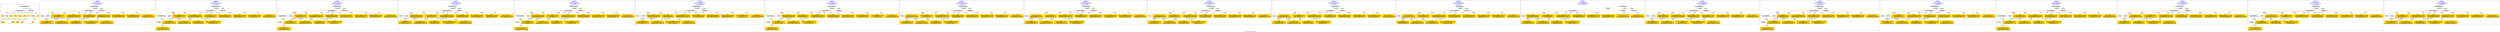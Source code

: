 digraph n0 {
fontcolor="blue"
remincross="true"
label="s17-s-houston-museum-of-fine-arts.json"
subgraph cluster_0 {
label="1-correct model"
n2[style="filled",color="white",fillcolor="lightgray",label="CulturalHeritageObject1"];
n3[shape="plaintext",style="filled",fillcolor="gold",label="artyear"];
n4[style="filled",color="white",fillcolor="lightgray",label="Person1"];
n5[shape="plaintext",style="filled",fillcolor="gold",label="artdesc"];
n6[shape="plaintext",style="filled",fillcolor="gold",label="dimensions"];
n7[shape="plaintext",style="filled",fillcolor="gold",label="technique"];
n8[shape="plaintext",style="filled",fillcolor="gold",label="credittext"];
n9[shape="plaintext",style="filled",fillcolor="gold",label="title"];
n10[style="filled",color="white",fillcolor="lightgray",label="Document1"];
n11[shape="plaintext",style="filled",fillcolor="gold",label="nationality"];
n12[shape="plaintext",style="filled",fillcolor="gold",label="birthDate"];
n13[shape="plaintext",style="filled",fillcolor="gold",label="deathDate"];
n14[shape="plaintext",style="filled",fillcolor="gold",label="artist"];
n15[style="filled",color="white",fillcolor="lightgray",label="EuropeanaAggregation1"];
n16[style="filled",color="white",fillcolor="lightgray",label="WebResource1"];
n17[shape="plaintext",style="filled",fillcolor="gold",label="photo"];
n18[shape="plaintext",style="filled",fillcolor="gold",label="link"];
}
subgraph cluster_1 {
label="candidate 0\nlink coherence:1.0\nnode coherence:1.0\nconfidence:0.5087031119114228\nmapping score:0.6140121484149187\ncost:15.99959\n-precision:1.0-recall:1.0"
n20[style="filled",color="white",fillcolor="lightgray",label="CulturalHeritageObject1"];
n21[style="filled",color="white",fillcolor="lightgray",label="Person1"];
n22[style="filled",color="white",fillcolor="lightgray",label="Document1"];
n23[style="filled",color="white",fillcolor="lightgray",label="EuropeanaAggregation1"];
n24[style="filled",color="white",fillcolor="lightgray",label="WebResource1"];
n25[shape="plaintext",style="filled",fillcolor="gold",label="link\n[WebResource,classLink,0.546]\n[Document,classLink,0.341]\n[CulturalHeritageObject,description,0.06]\n[CulturalHeritageObject,provenance,0.052]"];
n26[shape="plaintext",style="filled",fillcolor="gold",label="deathDate\n[Person,dateOfDeath,0.472]\n[CulturalHeritageObject,created,0.305]\n[Person,dateOfBirth,0.146]\n[CulturalHeritageObject,provenance,0.078]"];
n27[shape="plaintext",style="filled",fillcolor="gold",label="artyear\n[CulturalHeritageObject,created,0.383]\n[Person,dateOfDeath,0.351]\n[Person,dateOfBirth,0.175]\n[CulturalHeritageObject,provenance,0.091]"];
n28[shape="plaintext",style="filled",fillcolor="gold",label="artist\n[Person,nameOfThePerson,0.43]\n[Document,classLink,0.202]\n[CulturalHeritageObject,provenance,0.189]\n[CulturalHeritageObject,description,0.179]"];
n29[shape="plaintext",style="filled",fillcolor="gold",label="dimensions\n[CulturalHeritageObject,extent,0.636]\n[CulturalHeritageObject,accessionNumber,0.175]\n[CulturalHeritageObject,description,0.117]\n[CulturalHeritageObject,provenance,0.072]"];
n30[shape="plaintext",style="filled",fillcolor="gold",label="birthDate\n[Person,dateOfDeath,0.325]\n[CulturalHeritageObject,created,0.323]\n[Person,dateOfBirth,0.309]\n[CulturalHeritageObject,title,0.044]"];
n31[shape="plaintext",style="filled",fillcolor="gold",label="technique\n[CulturalHeritageObject,medium,0.763]\n[CulturalHeritageObject,description,0.12]\n[Person,biographicalInformation,0.067]\n[CulturalHeritageObject,title,0.05]"];
n32[shape="plaintext",style="filled",fillcolor="gold",label="nationality\n[Person,countryAssociatedWithThePerson,0.598]\n[CulturalHeritageObject,provenance,0.178]\n[Concept,prefLabel,0.114]\n[CulturalHeritageObject,title,0.11]"];
n33[shape="plaintext",style="filled",fillcolor="gold",label="title\n[CulturalHeritageObject,description,0.397]\n[CulturalHeritageObject,title,0.357]\n[Person,biographicalInformation,0.164]\n[CulturalHeritageObject,provenance,0.081]"];
n34[shape="plaintext",style="filled",fillcolor="gold",label="photo\n[WebResource,classLink,0.725]\n[Document,classLink,0.261]\n[CulturalHeritageObject,description,0.008]\n[CulturalHeritageObject,extent,0.006]"];
n35[shape="plaintext",style="filled",fillcolor="gold",label="artdesc\n[CulturalHeritageObject,description,0.437]\n[Person,biographicalInformation,0.389]\n[CulturalHeritageObject,title,0.111]\n[CulturalHeritageObject,provenance,0.063]"];
n36[shape="plaintext",style="filled",fillcolor="gold",label="credittext\n[CulturalHeritageObject,provenance,0.654]\n[CulturalHeritageObject,description,0.164]\n[CulturalHeritageObject,title,0.105]\n[Person,biographicalInformation,0.077]"];
}
subgraph cluster_2 {
label="candidate 1\nlink coherence:1.0\nnode coherence:1.0\nconfidence:0.5087031119114228\nmapping score:0.6140121484149187\ncost:16.99958\n-precision:0.88-recall:0.94"
n38[style="filled",color="white",fillcolor="lightgray",label="CulturalHeritageObject1"];
n39[style="filled",color="white",fillcolor="lightgray",label="CulturalHeritageObject2"];
n40[style="filled",color="white",fillcolor="lightgray",label="Person1"];
n41[style="filled",color="white",fillcolor="lightgray",label="Document2"];
n42[style="filled",color="white",fillcolor="lightgray",label="EuropeanaAggregation1"];
n43[style="filled",color="white",fillcolor="lightgray",label="WebResource1"];
n44[shape="plaintext",style="filled",fillcolor="gold",label="deathDate\n[Person,dateOfDeath,0.472]\n[CulturalHeritageObject,created,0.305]\n[Person,dateOfBirth,0.146]\n[CulturalHeritageObject,provenance,0.078]"];
n45[shape="plaintext",style="filled",fillcolor="gold",label="artyear\n[CulturalHeritageObject,created,0.383]\n[Person,dateOfDeath,0.351]\n[Person,dateOfBirth,0.175]\n[CulturalHeritageObject,provenance,0.091]"];
n46[shape="plaintext",style="filled",fillcolor="gold",label="artist\n[Person,nameOfThePerson,0.43]\n[Document,classLink,0.202]\n[CulturalHeritageObject,provenance,0.189]\n[CulturalHeritageObject,description,0.179]"];
n47[shape="plaintext",style="filled",fillcolor="gold",label="dimensions\n[CulturalHeritageObject,extent,0.636]\n[CulturalHeritageObject,accessionNumber,0.175]\n[CulturalHeritageObject,description,0.117]\n[CulturalHeritageObject,provenance,0.072]"];
n48[shape="plaintext",style="filled",fillcolor="gold",label="link\n[WebResource,classLink,0.546]\n[Document,classLink,0.341]\n[CulturalHeritageObject,description,0.06]\n[CulturalHeritageObject,provenance,0.052]"];
n49[shape="plaintext",style="filled",fillcolor="gold",label="birthDate\n[Person,dateOfDeath,0.325]\n[CulturalHeritageObject,created,0.323]\n[Person,dateOfBirth,0.309]\n[CulturalHeritageObject,title,0.044]"];
n50[shape="plaintext",style="filled",fillcolor="gold",label="technique\n[CulturalHeritageObject,medium,0.763]\n[CulturalHeritageObject,description,0.12]\n[Person,biographicalInformation,0.067]\n[CulturalHeritageObject,title,0.05]"];
n51[shape="plaintext",style="filled",fillcolor="gold",label="nationality\n[Person,countryAssociatedWithThePerson,0.598]\n[CulturalHeritageObject,provenance,0.178]\n[Concept,prefLabel,0.114]\n[CulturalHeritageObject,title,0.11]"];
n52[shape="plaintext",style="filled",fillcolor="gold",label="title\n[CulturalHeritageObject,description,0.397]\n[CulturalHeritageObject,title,0.357]\n[Person,biographicalInformation,0.164]\n[CulturalHeritageObject,provenance,0.081]"];
n53[shape="plaintext",style="filled",fillcolor="gold",label="photo\n[WebResource,classLink,0.725]\n[Document,classLink,0.261]\n[CulturalHeritageObject,description,0.008]\n[CulturalHeritageObject,extent,0.006]"];
n54[shape="plaintext",style="filled",fillcolor="gold",label="artdesc\n[CulturalHeritageObject,description,0.437]\n[Person,biographicalInformation,0.389]\n[CulturalHeritageObject,title,0.111]\n[CulturalHeritageObject,provenance,0.063]"];
n55[shape="plaintext",style="filled",fillcolor="gold",label="credittext\n[CulturalHeritageObject,provenance,0.654]\n[CulturalHeritageObject,description,0.164]\n[CulturalHeritageObject,title,0.105]\n[Person,biographicalInformation,0.077]"];
}
subgraph cluster_3 {
label="candidate 10\nlink coherence:1.0\nnode coherence:1.0\nconfidence:0.4871819942469014\nmapping score:0.6068384425267449\ncost:16.99958\n-precision:0.76-recall:0.81"
n57[style="filled",color="white",fillcolor="lightgray",label="CulturalHeritageObject1"];
n58[style="filled",color="white",fillcolor="lightgray",label="CulturalHeritageObject2"];
n59[style="filled",color="white",fillcolor="lightgray",label="Person1"];
n60[style="filled",color="white",fillcolor="lightgray",label="Document2"];
n61[style="filled",color="white",fillcolor="lightgray",label="EuropeanaAggregation1"];
n62[style="filled",color="white",fillcolor="lightgray",label="WebResource1"];
n63[shape="plaintext",style="filled",fillcolor="gold",label="deathDate\n[Person,dateOfDeath,0.472]\n[CulturalHeritageObject,created,0.305]\n[Person,dateOfBirth,0.146]\n[CulturalHeritageObject,provenance,0.078]"];
n64[shape="plaintext",style="filled",fillcolor="gold",label="artyear\n[CulturalHeritageObject,created,0.383]\n[Person,dateOfDeath,0.351]\n[Person,dateOfBirth,0.175]\n[CulturalHeritageObject,provenance,0.091]"];
n65[shape="plaintext",style="filled",fillcolor="gold",label="artist\n[Person,nameOfThePerson,0.43]\n[Document,classLink,0.202]\n[CulturalHeritageObject,provenance,0.189]\n[CulturalHeritageObject,description,0.179]"];
n66[shape="plaintext",style="filled",fillcolor="gold",label="dimensions\n[CulturalHeritageObject,extent,0.636]\n[CulturalHeritageObject,accessionNumber,0.175]\n[CulturalHeritageObject,description,0.117]\n[CulturalHeritageObject,provenance,0.072]"];
n67[shape="plaintext",style="filled",fillcolor="gold",label="photo\n[WebResource,classLink,0.725]\n[Document,classLink,0.261]\n[CulturalHeritageObject,description,0.008]\n[CulturalHeritageObject,extent,0.006]"];
n68[shape="plaintext",style="filled",fillcolor="gold",label="birthDate\n[Person,dateOfDeath,0.325]\n[CulturalHeritageObject,created,0.323]\n[Person,dateOfBirth,0.309]\n[CulturalHeritageObject,title,0.044]"];
n69[shape="plaintext",style="filled",fillcolor="gold",label="technique\n[CulturalHeritageObject,medium,0.763]\n[CulturalHeritageObject,description,0.12]\n[Person,biographicalInformation,0.067]\n[CulturalHeritageObject,title,0.05]"];
n70[shape="plaintext",style="filled",fillcolor="gold",label="nationality\n[Person,countryAssociatedWithThePerson,0.598]\n[CulturalHeritageObject,provenance,0.178]\n[Concept,prefLabel,0.114]\n[CulturalHeritageObject,title,0.11]"];
n71[shape="plaintext",style="filled",fillcolor="gold",label="link\n[WebResource,classLink,0.546]\n[Document,classLink,0.341]\n[CulturalHeritageObject,description,0.06]\n[CulturalHeritageObject,provenance,0.052]"];
n72[shape="plaintext",style="filled",fillcolor="gold",label="title\n[CulturalHeritageObject,description,0.397]\n[CulturalHeritageObject,title,0.357]\n[Person,biographicalInformation,0.164]\n[CulturalHeritageObject,provenance,0.081]"];
n73[shape="plaintext",style="filled",fillcolor="gold",label="artdesc\n[CulturalHeritageObject,description,0.437]\n[Person,biographicalInformation,0.389]\n[CulturalHeritageObject,title,0.111]\n[CulturalHeritageObject,provenance,0.063]"];
n74[shape="plaintext",style="filled",fillcolor="gold",label="credittext\n[CulturalHeritageObject,provenance,0.654]\n[CulturalHeritageObject,description,0.164]\n[CulturalHeritageObject,title,0.105]\n[Person,biographicalInformation,0.077]"];
}
subgraph cluster_4 {
label="candidate 11\nlink coherence:1.0\nnode coherence:1.0\nconfidence:0.485742814208606\nmapping score:0.606358715847313\ncost:15.99959\n-precision:0.94-recall:0.94"
n76[style="filled",color="white",fillcolor="lightgray",label="CulturalHeritageObject1"];
n77[style="filled",color="white",fillcolor="lightgray",label="Person1"];
n78[style="filled",color="white",fillcolor="lightgray",label="Document1"];
n79[style="filled",color="white",fillcolor="lightgray",label="EuropeanaAggregation1"];
n80[style="filled",color="white",fillcolor="lightgray",label="WebResource1"];
n81[shape="plaintext",style="filled",fillcolor="gold",label="link\n[WebResource,classLink,0.546]\n[Document,classLink,0.341]\n[CulturalHeritageObject,description,0.06]\n[CulturalHeritageObject,provenance,0.052]"];
n82[shape="plaintext",style="filled",fillcolor="gold",label="title\n[CulturalHeritageObject,description,0.397]\n[CulturalHeritageObject,title,0.357]\n[Person,biographicalInformation,0.164]\n[CulturalHeritageObject,provenance,0.081]"];
n83[shape="plaintext",style="filled",fillcolor="gold",label="deathDate\n[Person,dateOfDeath,0.472]\n[CulturalHeritageObject,created,0.305]\n[Person,dateOfBirth,0.146]\n[CulturalHeritageObject,provenance,0.078]"];
n84[shape="plaintext",style="filled",fillcolor="gold",label="artyear\n[CulturalHeritageObject,created,0.383]\n[Person,dateOfDeath,0.351]\n[Person,dateOfBirth,0.175]\n[CulturalHeritageObject,provenance,0.091]"];
n85[shape="plaintext",style="filled",fillcolor="gold",label="artist\n[Person,nameOfThePerson,0.43]\n[Document,classLink,0.202]\n[CulturalHeritageObject,provenance,0.189]\n[CulturalHeritageObject,description,0.179]"];
n86[shape="plaintext",style="filled",fillcolor="gold",label="dimensions\n[CulturalHeritageObject,extent,0.636]\n[CulturalHeritageObject,accessionNumber,0.175]\n[CulturalHeritageObject,description,0.117]\n[CulturalHeritageObject,provenance,0.072]"];
n87[shape="plaintext",style="filled",fillcolor="gold",label="birthDate\n[Person,dateOfDeath,0.325]\n[CulturalHeritageObject,created,0.323]\n[Person,dateOfBirth,0.309]\n[CulturalHeritageObject,title,0.044]"];
n88[shape="plaintext",style="filled",fillcolor="gold",label="technique\n[CulturalHeritageObject,medium,0.763]\n[CulturalHeritageObject,description,0.12]\n[Person,biographicalInformation,0.067]\n[CulturalHeritageObject,title,0.05]"];
n89[shape="plaintext",style="filled",fillcolor="gold",label="nationality\n[Person,countryAssociatedWithThePerson,0.598]\n[CulturalHeritageObject,provenance,0.178]\n[Concept,prefLabel,0.114]\n[CulturalHeritageObject,title,0.11]"];
n90[shape="plaintext",style="filled",fillcolor="gold",label="photo\n[WebResource,classLink,0.725]\n[Document,classLink,0.261]\n[CulturalHeritageObject,description,0.008]\n[CulturalHeritageObject,extent,0.006]"];
n91[shape="plaintext",style="filled",fillcolor="gold",label="artdesc\n[CulturalHeritageObject,description,0.437]\n[Person,biographicalInformation,0.389]\n[CulturalHeritageObject,title,0.111]\n[CulturalHeritageObject,provenance,0.063]"];
n92[shape="plaintext",style="filled",fillcolor="gold",label="credittext\n[CulturalHeritageObject,provenance,0.654]\n[CulturalHeritageObject,description,0.164]\n[CulturalHeritageObject,title,0.105]\n[Person,biographicalInformation,0.077]"];
}
subgraph cluster_5 {
label="candidate 12\nlink coherence:1.0\nnode coherence:1.0\nconfidence:0.485742814208606\nmapping score:0.606358715847313\ncost:16.99958\n-precision:0.82-recall:0.88"
n94[style="filled",color="white",fillcolor="lightgray",label="CulturalHeritageObject1"];
n95[style="filled",color="white",fillcolor="lightgray",label="CulturalHeritageObject2"];
n96[style="filled",color="white",fillcolor="lightgray",label="Person1"];
n97[style="filled",color="white",fillcolor="lightgray",label="Document2"];
n98[style="filled",color="white",fillcolor="lightgray",label="EuropeanaAggregation1"];
n99[style="filled",color="white",fillcolor="lightgray",label="WebResource1"];
n100[shape="plaintext",style="filled",fillcolor="gold",label="title\n[CulturalHeritageObject,description,0.397]\n[CulturalHeritageObject,title,0.357]\n[Person,biographicalInformation,0.164]\n[CulturalHeritageObject,provenance,0.081]"];
n101[shape="plaintext",style="filled",fillcolor="gold",label="deathDate\n[Person,dateOfDeath,0.472]\n[CulturalHeritageObject,created,0.305]\n[Person,dateOfBirth,0.146]\n[CulturalHeritageObject,provenance,0.078]"];
n102[shape="plaintext",style="filled",fillcolor="gold",label="artyear\n[CulturalHeritageObject,created,0.383]\n[Person,dateOfDeath,0.351]\n[Person,dateOfBirth,0.175]\n[CulturalHeritageObject,provenance,0.091]"];
n103[shape="plaintext",style="filled",fillcolor="gold",label="artist\n[Person,nameOfThePerson,0.43]\n[Document,classLink,0.202]\n[CulturalHeritageObject,provenance,0.189]\n[CulturalHeritageObject,description,0.179]"];
n104[shape="plaintext",style="filled",fillcolor="gold",label="dimensions\n[CulturalHeritageObject,extent,0.636]\n[CulturalHeritageObject,accessionNumber,0.175]\n[CulturalHeritageObject,description,0.117]\n[CulturalHeritageObject,provenance,0.072]"];
n105[shape="plaintext",style="filled",fillcolor="gold",label="link\n[WebResource,classLink,0.546]\n[Document,classLink,0.341]\n[CulturalHeritageObject,description,0.06]\n[CulturalHeritageObject,provenance,0.052]"];
n106[shape="plaintext",style="filled",fillcolor="gold",label="birthDate\n[Person,dateOfDeath,0.325]\n[CulturalHeritageObject,created,0.323]\n[Person,dateOfBirth,0.309]\n[CulturalHeritageObject,title,0.044]"];
n107[shape="plaintext",style="filled",fillcolor="gold",label="technique\n[CulturalHeritageObject,medium,0.763]\n[CulturalHeritageObject,description,0.12]\n[Person,biographicalInformation,0.067]\n[CulturalHeritageObject,title,0.05]"];
n108[shape="plaintext",style="filled",fillcolor="gold",label="nationality\n[Person,countryAssociatedWithThePerson,0.598]\n[CulturalHeritageObject,provenance,0.178]\n[Concept,prefLabel,0.114]\n[CulturalHeritageObject,title,0.11]"];
n109[shape="plaintext",style="filled",fillcolor="gold",label="photo\n[WebResource,classLink,0.725]\n[Document,classLink,0.261]\n[CulturalHeritageObject,description,0.008]\n[CulturalHeritageObject,extent,0.006]"];
n110[shape="plaintext",style="filled",fillcolor="gold",label="artdesc\n[CulturalHeritageObject,description,0.437]\n[Person,biographicalInformation,0.389]\n[CulturalHeritageObject,title,0.111]\n[CulturalHeritageObject,provenance,0.063]"];
n111[shape="plaintext",style="filled",fillcolor="gold",label="credittext\n[CulturalHeritageObject,provenance,0.654]\n[CulturalHeritageObject,description,0.164]\n[CulturalHeritageObject,title,0.105]\n[Person,biographicalInformation,0.077]"];
}
subgraph cluster_6 {
label="candidate 13\nlink coherence:1.0\nnode coherence:1.0\nconfidence:0.48553679795901256\nmapping score:0.6062900437641153\ncost:15.99959\n-precision:0.88-recall:0.88"
n113[style="filled",color="white",fillcolor="lightgray",label="CulturalHeritageObject1"];
n114[style="filled",color="white",fillcolor="lightgray",label="Person1"];
n115[style="filled",color="white",fillcolor="lightgray",label="Document1"];
n116[style="filled",color="white",fillcolor="lightgray",label="EuropeanaAggregation1"];
n117[style="filled",color="white",fillcolor="lightgray",label="WebResource1"];
n118[shape="plaintext",style="filled",fillcolor="gold",label="link\n[WebResource,classLink,0.546]\n[Document,classLink,0.341]\n[CulturalHeritageObject,description,0.06]\n[CulturalHeritageObject,provenance,0.052]"];
n119[shape="plaintext",style="filled",fillcolor="gold",label="credittext\n[CulturalHeritageObject,provenance,0.654]\n[CulturalHeritageObject,description,0.164]\n[CulturalHeritageObject,title,0.105]\n[Person,biographicalInformation,0.077]"];
n120[shape="plaintext",style="filled",fillcolor="gold",label="deathDate\n[Person,dateOfDeath,0.472]\n[CulturalHeritageObject,created,0.305]\n[Person,dateOfBirth,0.146]\n[CulturalHeritageObject,provenance,0.078]"];
n121[shape="plaintext",style="filled",fillcolor="gold",label="birthDate\n[Person,dateOfDeath,0.325]\n[CulturalHeritageObject,created,0.323]\n[Person,dateOfBirth,0.309]\n[CulturalHeritageObject,title,0.044]"];
n122[shape="plaintext",style="filled",fillcolor="gold",label="artist\n[Person,nameOfThePerson,0.43]\n[Document,classLink,0.202]\n[CulturalHeritageObject,provenance,0.189]\n[CulturalHeritageObject,description,0.179]"];
n123[shape="plaintext",style="filled",fillcolor="gold",label="dimensions\n[CulturalHeritageObject,extent,0.636]\n[CulturalHeritageObject,accessionNumber,0.175]\n[CulturalHeritageObject,description,0.117]\n[CulturalHeritageObject,provenance,0.072]"];
n124[shape="plaintext",style="filled",fillcolor="gold",label="technique\n[CulturalHeritageObject,medium,0.763]\n[CulturalHeritageObject,description,0.12]\n[Person,biographicalInformation,0.067]\n[CulturalHeritageObject,title,0.05]"];
n125[shape="plaintext",style="filled",fillcolor="gold",label="nationality\n[Person,countryAssociatedWithThePerson,0.598]\n[CulturalHeritageObject,provenance,0.178]\n[Concept,prefLabel,0.114]\n[CulturalHeritageObject,title,0.11]"];
n126[shape="plaintext",style="filled",fillcolor="gold",label="title\n[CulturalHeritageObject,description,0.397]\n[CulturalHeritageObject,title,0.357]\n[Person,biographicalInformation,0.164]\n[CulturalHeritageObject,provenance,0.081]"];
n127[shape="plaintext",style="filled",fillcolor="gold",label="photo\n[WebResource,classLink,0.725]\n[Document,classLink,0.261]\n[CulturalHeritageObject,description,0.008]\n[CulturalHeritageObject,extent,0.006]"];
n128[shape="plaintext",style="filled",fillcolor="gold",label="artdesc\n[CulturalHeritageObject,description,0.437]\n[Person,biographicalInformation,0.389]\n[CulturalHeritageObject,title,0.111]\n[CulturalHeritageObject,provenance,0.063]"];
n129[shape="plaintext",style="filled",fillcolor="gold",label="artyear\n[CulturalHeritageObject,created,0.383]\n[Person,dateOfDeath,0.351]\n[Person,dateOfBirth,0.175]\n[CulturalHeritageObject,provenance,0.091]"];
}
subgraph cluster_7 {
label="candidate 14\nlink coherence:1.0\nnode coherence:1.0\nconfidence:0.48553679795901256\nmapping score:0.6062900437641153\ncost:16.99958\n-precision:0.76-recall:0.81"
n131[style="filled",color="white",fillcolor="lightgray",label="CulturalHeritageObject1"];
n132[style="filled",color="white",fillcolor="lightgray",label="CulturalHeritageObject2"];
n133[style="filled",color="white",fillcolor="lightgray",label="Person1"];
n134[style="filled",color="white",fillcolor="lightgray",label="Document2"];
n135[style="filled",color="white",fillcolor="lightgray",label="EuropeanaAggregation1"];
n136[style="filled",color="white",fillcolor="lightgray",label="WebResource1"];
n137[shape="plaintext",style="filled",fillcolor="gold",label="credittext\n[CulturalHeritageObject,provenance,0.654]\n[CulturalHeritageObject,description,0.164]\n[CulturalHeritageObject,title,0.105]\n[Person,biographicalInformation,0.077]"];
n138[shape="plaintext",style="filled",fillcolor="gold",label="deathDate\n[Person,dateOfDeath,0.472]\n[CulturalHeritageObject,created,0.305]\n[Person,dateOfBirth,0.146]\n[CulturalHeritageObject,provenance,0.078]"];
n139[shape="plaintext",style="filled",fillcolor="gold",label="birthDate\n[Person,dateOfDeath,0.325]\n[CulturalHeritageObject,created,0.323]\n[Person,dateOfBirth,0.309]\n[CulturalHeritageObject,title,0.044]"];
n140[shape="plaintext",style="filled",fillcolor="gold",label="artist\n[Person,nameOfThePerson,0.43]\n[Document,classLink,0.202]\n[CulturalHeritageObject,provenance,0.189]\n[CulturalHeritageObject,description,0.179]"];
n141[shape="plaintext",style="filled",fillcolor="gold",label="dimensions\n[CulturalHeritageObject,extent,0.636]\n[CulturalHeritageObject,accessionNumber,0.175]\n[CulturalHeritageObject,description,0.117]\n[CulturalHeritageObject,provenance,0.072]"];
n142[shape="plaintext",style="filled",fillcolor="gold",label="link\n[WebResource,classLink,0.546]\n[Document,classLink,0.341]\n[CulturalHeritageObject,description,0.06]\n[CulturalHeritageObject,provenance,0.052]"];
n143[shape="plaintext",style="filled",fillcolor="gold",label="technique\n[CulturalHeritageObject,medium,0.763]\n[CulturalHeritageObject,description,0.12]\n[Person,biographicalInformation,0.067]\n[CulturalHeritageObject,title,0.05]"];
n144[shape="plaintext",style="filled",fillcolor="gold",label="nationality\n[Person,countryAssociatedWithThePerson,0.598]\n[CulturalHeritageObject,provenance,0.178]\n[Concept,prefLabel,0.114]\n[CulturalHeritageObject,title,0.11]"];
n145[shape="plaintext",style="filled",fillcolor="gold",label="title\n[CulturalHeritageObject,description,0.397]\n[CulturalHeritageObject,title,0.357]\n[Person,biographicalInformation,0.164]\n[CulturalHeritageObject,provenance,0.081]"];
n146[shape="plaintext",style="filled",fillcolor="gold",label="photo\n[WebResource,classLink,0.725]\n[Document,classLink,0.261]\n[CulturalHeritageObject,description,0.008]\n[CulturalHeritageObject,extent,0.006]"];
n147[shape="plaintext",style="filled",fillcolor="gold",label="artdesc\n[CulturalHeritageObject,description,0.437]\n[Person,biographicalInformation,0.389]\n[CulturalHeritageObject,title,0.111]\n[CulturalHeritageObject,provenance,0.063]"];
n148[shape="plaintext",style="filled",fillcolor="gold",label="artyear\n[CulturalHeritageObject,created,0.383]\n[Person,dateOfDeath,0.351]\n[Person,dateOfBirth,0.175]\n[CulturalHeritageObject,provenance,0.091]"];
}
subgraph cluster_8 {
label="candidate 15\nlink coherence:1.0\nnode coherence:1.0\nconfidence:0.4846211941677618\nmapping score:0.619873731389254\ncost:14.99961\n-precision:0.93-recall:0.88"
n150[style="filled",color="white",fillcolor="lightgray",label="CulturalHeritageObject1"];
n151[style="filled",color="white",fillcolor="lightgray",label="Person1"];
n152[style="filled",color="white",fillcolor="lightgray",label="EuropeanaAggregation1"];
n153[style="filled",color="white",fillcolor="lightgray",label="WebResource1"];
n154[shape="plaintext",style="filled",fillcolor="gold",label="link\n[WebResource,classLink,0.546]\n[Document,classLink,0.341]\n[CulturalHeritageObject,description,0.06]\n[CulturalHeritageObject,provenance,0.052]"];
n155[shape="plaintext",style="filled",fillcolor="gold",label="deathDate\n[Person,dateOfDeath,0.472]\n[CulturalHeritageObject,created,0.305]\n[Person,dateOfBirth,0.146]\n[CulturalHeritageObject,provenance,0.078]"];
n156[shape="plaintext",style="filled",fillcolor="gold",label="artyear\n[CulturalHeritageObject,created,0.383]\n[Person,dateOfDeath,0.351]\n[Person,dateOfBirth,0.175]\n[CulturalHeritageObject,provenance,0.091]"];
n157[shape="plaintext",style="filled",fillcolor="gold",label="artist\n[Person,nameOfThePerson,0.43]\n[Document,classLink,0.202]\n[CulturalHeritageObject,provenance,0.189]\n[CulturalHeritageObject,description,0.179]"];
n158[shape="plaintext",style="filled",fillcolor="gold",label="dimensions\n[CulturalHeritageObject,extent,0.636]\n[CulturalHeritageObject,accessionNumber,0.175]\n[CulturalHeritageObject,description,0.117]\n[CulturalHeritageObject,provenance,0.072]"];
n159[shape="plaintext",style="filled",fillcolor="gold",label="birthDate\n[Person,dateOfDeath,0.325]\n[CulturalHeritageObject,created,0.323]\n[Person,dateOfBirth,0.309]\n[CulturalHeritageObject,title,0.044]"];
n160[shape="plaintext",style="filled",fillcolor="gold",label="technique\n[CulturalHeritageObject,medium,0.763]\n[CulturalHeritageObject,description,0.12]\n[Person,biographicalInformation,0.067]\n[CulturalHeritageObject,title,0.05]"];
n161[shape="plaintext",style="filled",fillcolor="gold",label="nationality\n[Person,countryAssociatedWithThePerson,0.598]\n[CulturalHeritageObject,provenance,0.178]\n[Concept,prefLabel,0.114]\n[CulturalHeritageObject,title,0.11]"];
n162[shape="plaintext",style="filled",fillcolor="gold",label="title\n[CulturalHeritageObject,description,0.397]\n[CulturalHeritageObject,title,0.357]\n[Person,biographicalInformation,0.164]\n[CulturalHeritageObject,provenance,0.081]"];
n163[shape="plaintext",style="filled",fillcolor="gold",label="photo\n[WebResource,classLink,0.725]\n[Document,classLink,0.261]\n[CulturalHeritageObject,description,0.008]\n[CulturalHeritageObject,extent,0.006]"];
n164[shape="plaintext",style="filled",fillcolor="gold",label="artdesc\n[CulturalHeritageObject,description,0.437]\n[Person,biographicalInformation,0.389]\n[CulturalHeritageObject,title,0.111]\n[CulturalHeritageObject,provenance,0.063]"];
n165[shape="plaintext",style="filled",fillcolor="gold",label="credittext\n[CulturalHeritageObject,provenance,0.654]\n[CulturalHeritageObject,description,0.164]\n[CulturalHeritageObject,title,0.105]\n[Person,biographicalInformation,0.077]"];
}
subgraph cluster_9 {
label="candidate 16\nlink coherence:1.0\nnode coherence:1.0\nconfidence:0.4684250904795914\nmapping score:0.6144750301598638\ncost:14.99961\n-precision:0.8-recall:0.75"
n167[style="filled",color="white",fillcolor="lightgray",label="CulturalHeritageObject1"];
n168[style="filled",color="white",fillcolor="lightgray",label="Person1"];
n169[style="filled",color="white",fillcolor="lightgray",label="EuropeanaAggregation1"];
n170[style="filled",color="white",fillcolor="lightgray",label="WebResource1"];
n171[shape="plaintext",style="filled",fillcolor="gold",label="link\n[WebResource,classLink,0.546]\n[Document,classLink,0.341]\n[CulturalHeritageObject,description,0.06]\n[CulturalHeritageObject,provenance,0.052]"];
n172[shape="plaintext",style="filled",fillcolor="gold",label="deathDate\n[Person,dateOfDeath,0.472]\n[CulturalHeritageObject,created,0.305]\n[Person,dateOfBirth,0.146]\n[CulturalHeritageObject,provenance,0.078]"];
n173[shape="plaintext",style="filled",fillcolor="gold",label="birthDate\n[Person,dateOfDeath,0.325]\n[CulturalHeritageObject,created,0.323]\n[Person,dateOfBirth,0.309]\n[CulturalHeritageObject,title,0.044]"];
n174[shape="plaintext",style="filled",fillcolor="gold",label="artist\n[Person,nameOfThePerson,0.43]\n[Document,classLink,0.202]\n[CulturalHeritageObject,provenance,0.189]\n[CulturalHeritageObject,description,0.179]"];
n175[shape="plaintext",style="filled",fillcolor="gold",label="dimensions\n[CulturalHeritageObject,extent,0.636]\n[CulturalHeritageObject,accessionNumber,0.175]\n[CulturalHeritageObject,description,0.117]\n[CulturalHeritageObject,provenance,0.072]"];
n176[shape="plaintext",style="filled",fillcolor="gold",label="artyear\n[CulturalHeritageObject,created,0.383]\n[Person,dateOfDeath,0.351]\n[Person,dateOfBirth,0.175]\n[CulturalHeritageObject,provenance,0.091]"];
n177[shape="plaintext",style="filled",fillcolor="gold",label="technique\n[CulturalHeritageObject,medium,0.763]\n[CulturalHeritageObject,description,0.12]\n[Person,biographicalInformation,0.067]\n[CulturalHeritageObject,title,0.05]"];
n178[shape="plaintext",style="filled",fillcolor="gold",label="nationality\n[Person,countryAssociatedWithThePerson,0.598]\n[CulturalHeritageObject,provenance,0.178]\n[Concept,prefLabel,0.114]\n[CulturalHeritageObject,title,0.11]"];
n179[shape="plaintext",style="filled",fillcolor="gold",label="title\n[CulturalHeritageObject,description,0.397]\n[CulturalHeritageObject,title,0.357]\n[Person,biographicalInformation,0.164]\n[CulturalHeritageObject,provenance,0.081]"];
n180[shape="plaintext",style="filled",fillcolor="gold",label="photo\n[WebResource,classLink,0.725]\n[Document,classLink,0.261]\n[CulturalHeritageObject,description,0.008]\n[CulturalHeritageObject,extent,0.006]"];
n181[shape="plaintext",style="filled",fillcolor="gold",label="artdesc\n[CulturalHeritageObject,description,0.437]\n[Person,biographicalInformation,0.389]\n[CulturalHeritageObject,title,0.111]\n[CulturalHeritageObject,provenance,0.063]"];
n182[shape="plaintext",style="filled",fillcolor="gold",label="credittext\n[CulturalHeritageObject,provenance,0.654]\n[CulturalHeritageObject,description,0.164]\n[CulturalHeritageObject,title,0.105]\n[Person,biographicalInformation,0.077]"];
}
subgraph cluster_10 {
label="candidate 17\nlink coherence:1.0\nnode coherence:1.0\nconfidence:0.4680176468809707\nmapping score:0.6143392156269902\ncost:14.99961\n-precision:0.8-recall:0.75"
n184[style="filled",color="white",fillcolor="lightgray",label="CulturalHeritageObject1"];
n185[style="filled",color="white",fillcolor="lightgray",label="Person1"];
n186[style="filled",color="white",fillcolor="lightgray",label="EuropeanaAggregation1"];
n187[style="filled",color="white",fillcolor="lightgray",label="WebResource1"];
n188[shape="plaintext",style="filled",fillcolor="gold",label="link\n[WebResource,classLink,0.546]\n[Document,classLink,0.341]\n[CulturalHeritageObject,description,0.06]\n[CulturalHeritageObject,provenance,0.052]"];
n189[shape="plaintext",style="filled",fillcolor="gold",label="artyear\n[CulturalHeritageObject,created,0.383]\n[Person,dateOfDeath,0.351]\n[Person,dateOfBirth,0.175]\n[CulturalHeritageObject,provenance,0.091]"];
n190[shape="plaintext",style="filled",fillcolor="gold",label="deathDate\n[Person,dateOfDeath,0.472]\n[CulturalHeritageObject,created,0.305]\n[Person,dateOfBirth,0.146]\n[CulturalHeritageObject,provenance,0.078]"];
n191[shape="plaintext",style="filled",fillcolor="gold",label="artist\n[Person,nameOfThePerson,0.43]\n[Document,classLink,0.202]\n[CulturalHeritageObject,provenance,0.189]\n[CulturalHeritageObject,description,0.179]"];
n192[shape="plaintext",style="filled",fillcolor="gold",label="dimensions\n[CulturalHeritageObject,extent,0.636]\n[CulturalHeritageObject,accessionNumber,0.175]\n[CulturalHeritageObject,description,0.117]\n[CulturalHeritageObject,provenance,0.072]"];
n193[shape="plaintext",style="filled",fillcolor="gold",label="birthDate\n[Person,dateOfDeath,0.325]\n[CulturalHeritageObject,created,0.323]\n[Person,dateOfBirth,0.309]\n[CulturalHeritageObject,title,0.044]"];
n194[shape="plaintext",style="filled",fillcolor="gold",label="technique\n[CulturalHeritageObject,medium,0.763]\n[CulturalHeritageObject,description,0.12]\n[Person,biographicalInformation,0.067]\n[CulturalHeritageObject,title,0.05]"];
n195[shape="plaintext",style="filled",fillcolor="gold",label="nationality\n[Person,countryAssociatedWithThePerson,0.598]\n[CulturalHeritageObject,provenance,0.178]\n[Concept,prefLabel,0.114]\n[CulturalHeritageObject,title,0.11]"];
n196[shape="plaintext",style="filled",fillcolor="gold",label="title\n[CulturalHeritageObject,description,0.397]\n[CulturalHeritageObject,title,0.357]\n[Person,biographicalInformation,0.164]\n[CulturalHeritageObject,provenance,0.081]"];
n197[shape="plaintext",style="filled",fillcolor="gold",label="photo\n[WebResource,classLink,0.725]\n[Document,classLink,0.261]\n[CulturalHeritageObject,description,0.008]\n[CulturalHeritageObject,extent,0.006]"];
n198[shape="plaintext",style="filled",fillcolor="gold",label="artdesc\n[CulturalHeritageObject,description,0.437]\n[Person,biographicalInformation,0.389]\n[CulturalHeritageObject,title,0.111]\n[CulturalHeritageObject,provenance,0.063]"];
n199[shape="plaintext",style="filled",fillcolor="gold",label="credittext\n[CulturalHeritageObject,provenance,0.654]\n[CulturalHeritageObject,description,0.164]\n[CulturalHeritageObject,title,0.105]\n[Person,biographicalInformation,0.077]"];
}
subgraph cluster_11 {
label="candidate 18\nlink coherence:1.0\nnode coherence:1.0\nconfidence:0.4608841367339877\nmapping score:0.6119613789113293\ncost:14.99961\n-precision:0.8-recall:0.75"
n201[style="filled",color="white",fillcolor="lightgray",label="CulturalHeritageObject1"];
n202[style="filled",color="white",fillcolor="lightgray",label="Person1"];
n203[style="filled",color="white",fillcolor="lightgray",label="EuropeanaAggregation1"];
n204[style="filled",color="white",fillcolor="lightgray",label="WebResource1"];
n205[shape="plaintext",style="filled",fillcolor="gold",label="link\n[WebResource,classLink,0.546]\n[Document,classLink,0.341]\n[CulturalHeritageObject,description,0.06]\n[CulturalHeritageObject,provenance,0.052]"];
n206[shape="plaintext",style="filled",fillcolor="gold",label="deathDate\n[Person,dateOfDeath,0.472]\n[CulturalHeritageObject,created,0.305]\n[Person,dateOfBirth,0.146]\n[CulturalHeritageObject,provenance,0.078]"];
n207[shape="plaintext",style="filled",fillcolor="gold",label="artyear\n[CulturalHeritageObject,created,0.383]\n[Person,dateOfDeath,0.351]\n[Person,dateOfBirth,0.175]\n[CulturalHeritageObject,provenance,0.091]"];
n208[shape="plaintext",style="filled",fillcolor="gold",label="artist\n[Person,nameOfThePerson,0.43]\n[Document,classLink,0.202]\n[CulturalHeritageObject,provenance,0.189]\n[CulturalHeritageObject,description,0.179]"];
n209[shape="plaintext",style="filled",fillcolor="gold",label="dimensions\n[CulturalHeritageObject,extent,0.636]\n[CulturalHeritageObject,accessionNumber,0.175]\n[CulturalHeritageObject,description,0.117]\n[CulturalHeritageObject,provenance,0.072]"];
n210[shape="plaintext",style="filled",fillcolor="gold",label="birthDate\n[Person,dateOfDeath,0.325]\n[CulturalHeritageObject,created,0.323]\n[Person,dateOfBirth,0.309]\n[CulturalHeritageObject,title,0.044]"];
n211[shape="plaintext",style="filled",fillcolor="gold",label="technique\n[CulturalHeritageObject,medium,0.763]\n[CulturalHeritageObject,description,0.12]\n[Person,biographicalInformation,0.067]\n[CulturalHeritageObject,title,0.05]"];
n212[shape="plaintext",style="filled",fillcolor="gold",label="nationality\n[Person,countryAssociatedWithThePerson,0.598]\n[CulturalHeritageObject,provenance,0.178]\n[Concept,prefLabel,0.114]\n[CulturalHeritageObject,title,0.11]"];
n213[shape="plaintext",style="filled",fillcolor="gold",label="artdesc\n[CulturalHeritageObject,description,0.437]\n[Person,biographicalInformation,0.389]\n[CulturalHeritageObject,title,0.111]\n[CulturalHeritageObject,provenance,0.063]"];
n214[shape="plaintext",style="filled",fillcolor="gold",label="photo\n[WebResource,classLink,0.725]\n[Document,classLink,0.261]\n[CulturalHeritageObject,description,0.008]\n[CulturalHeritageObject,extent,0.006]"];
n215[shape="plaintext",style="filled",fillcolor="gold",label="title\n[CulturalHeritageObject,description,0.397]\n[CulturalHeritageObject,title,0.357]\n[Person,biographicalInformation,0.164]\n[CulturalHeritageObject,provenance,0.081]"];
n216[shape="plaintext",style="filled",fillcolor="gold",label="credittext\n[CulturalHeritageObject,provenance,0.654]\n[CulturalHeritageObject,description,0.164]\n[CulturalHeritageObject,title,0.105]\n[Person,biographicalInformation,0.077]"];
}
subgraph cluster_12 {
label="candidate 19\nlink coherence:1.0\nnode coherence:1.0\nconfidence:0.4588101160956992\nmapping score:0.6112700386985664\ncost:14.99961\n-precision:0.8-recall:0.75"
n218[style="filled",color="white",fillcolor="lightgray",label="CulturalHeritageObject1"];
n219[style="filled",color="white",fillcolor="lightgray",label="Person1"];
n220[style="filled",color="white",fillcolor="lightgray",label="EuropeanaAggregation1"];
n221[style="filled",color="white",fillcolor="lightgray",label="WebResource1"];
n222[shape="plaintext",style="filled",fillcolor="gold",label="link\n[WebResource,classLink,0.546]\n[Document,classLink,0.341]\n[CulturalHeritageObject,description,0.06]\n[CulturalHeritageObject,provenance,0.052]"];
n223[shape="plaintext",style="filled",fillcolor="gold",label="birthDate\n[Person,dateOfDeath,0.325]\n[CulturalHeritageObject,created,0.323]\n[Person,dateOfBirth,0.309]\n[CulturalHeritageObject,title,0.044]"];
n224[shape="plaintext",style="filled",fillcolor="gold",label="artyear\n[CulturalHeritageObject,created,0.383]\n[Person,dateOfDeath,0.351]\n[Person,dateOfBirth,0.175]\n[CulturalHeritageObject,provenance,0.091]"];
n225[shape="plaintext",style="filled",fillcolor="gold",label="artist\n[Person,nameOfThePerson,0.43]\n[Document,classLink,0.202]\n[CulturalHeritageObject,provenance,0.189]\n[CulturalHeritageObject,description,0.179]"];
n226[shape="plaintext",style="filled",fillcolor="gold",label="dimensions\n[CulturalHeritageObject,extent,0.636]\n[CulturalHeritageObject,accessionNumber,0.175]\n[CulturalHeritageObject,description,0.117]\n[CulturalHeritageObject,provenance,0.072]"];
n227[shape="plaintext",style="filled",fillcolor="gold",label="deathDate\n[Person,dateOfDeath,0.472]\n[CulturalHeritageObject,created,0.305]\n[Person,dateOfBirth,0.146]\n[CulturalHeritageObject,provenance,0.078]"];
n228[shape="plaintext",style="filled",fillcolor="gold",label="technique\n[CulturalHeritageObject,medium,0.763]\n[CulturalHeritageObject,description,0.12]\n[Person,biographicalInformation,0.067]\n[CulturalHeritageObject,title,0.05]"];
n229[shape="plaintext",style="filled",fillcolor="gold",label="nationality\n[Person,countryAssociatedWithThePerson,0.598]\n[CulturalHeritageObject,provenance,0.178]\n[Concept,prefLabel,0.114]\n[CulturalHeritageObject,title,0.11]"];
n230[shape="plaintext",style="filled",fillcolor="gold",label="title\n[CulturalHeritageObject,description,0.397]\n[CulturalHeritageObject,title,0.357]\n[Person,biographicalInformation,0.164]\n[CulturalHeritageObject,provenance,0.081]"];
n231[shape="plaintext",style="filled",fillcolor="gold",label="photo\n[WebResource,classLink,0.725]\n[Document,classLink,0.261]\n[CulturalHeritageObject,description,0.008]\n[CulturalHeritageObject,extent,0.006]"];
n232[shape="plaintext",style="filled",fillcolor="gold",label="artdesc\n[CulturalHeritageObject,description,0.437]\n[Person,biographicalInformation,0.389]\n[CulturalHeritageObject,title,0.111]\n[CulturalHeritageObject,provenance,0.063]"];
n233[shape="plaintext",style="filled",fillcolor="gold",label="credittext\n[CulturalHeritageObject,provenance,0.654]\n[CulturalHeritageObject,description,0.164]\n[CulturalHeritageObject,title,0.105]\n[Person,biographicalInformation,0.077]"];
}
subgraph cluster_13 {
label="candidate 2\nlink coherence:1.0\nnode coherence:1.0\nconfidence:0.4946980832152399\nmapping score:0.609343805516191\ncost:15.9996\n-precision:0.81-recall:0.81"
n235[style="filled",color="white",fillcolor="lightgray",label="CulturalHeritageObject1"];
n236[style="filled",color="white",fillcolor="lightgray",label="Person1"];
n237[style="filled",color="white",fillcolor="lightgray",label="EuropeanaAggregation1"];
n238[style="filled",color="white",fillcolor="lightgray",label="WebResource1"];
n239[style="filled",color="white",fillcolor="lightgray",label="WebResource2"];
n240[shape="plaintext",style="filled",fillcolor="gold",label="credittext\n[CulturalHeritageObject,provenance,0.654]\n[CulturalHeritageObject,description,0.164]\n[CulturalHeritageObject,title,0.105]\n[Person,biographicalInformation,0.077]"];
n241[shape="plaintext",style="filled",fillcolor="gold",label="deathDate\n[Person,dateOfDeath,0.472]\n[CulturalHeritageObject,created,0.305]\n[Person,dateOfBirth,0.146]\n[CulturalHeritageObject,provenance,0.078]"];
n242[shape="plaintext",style="filled",fillcolor="gold",label="link\n[WebResource,classLink,0.546]\n[Document,classLink,0.341]\n[CulturalHeritageObject,description,0.06]\n[CulturalHeritageObject,provenance,0.052]"];
n243[shape="plaintext",style="filled",fillcolor="gold",label="artyear\n[CulturalHeritageObject,created,0.383]\n[Person,dateOfDeath,0.351]\n[Person,dateOfBirth,0.175]\n[CulturalHeritageObject,provenance,0.091]"];
n244[shape="plaintext",style="filled",fillcolor="gold",label="artist\n[Person,nameOfThePerson,0.43]\n[Document,classLink,0.202]\n[CulturalHeritageObject,provenance,0.189]\n[CulturalHeritageObject,description,0.179]"];
n245[shape="plaintext",style="filled",fillcolor="gold",label="dimensions\n[CulturalHeritageObject,extent,0.636]\n[CulturalHeritageObject,accessionNumber,0.175]\n[CulturalHeritageObject,description,0.117]\n[CulturalHeritageObject,provenance,0.072]"];
n246[shape="plaintext",style="filled",fillcolor="gold",label="birthDate\n[Person,dateOfDeath,0.325]\n[CulturalHeritageObject,created,0.323]\n[Person,dateOfBirth,0.309]\n[CulturalHeritageObject,title,0.044]"];
n247[shape="plaintext",style="filled",fillcolor="gold",label="technique\n[CulturalHeritageObject,medium,0.763]\n[CulturalHeritageObject,description,0.12]\n[Person,biographicalInformation,0.067]\n[CulturalHeritageObject,title,0.05]"];
n248[shape="plaintext",style="filled",fillcolor="gold",label="nationality\n[Person,countryAssociatedWithThePerson,0.598]\n[CulturalHeritageObject,provenance,0.178]\n[Concept,prefLabel,0.114]\n[CulturalHeritageObject,title,0.11]"];
n249[shape="plaintext",style="filled",fillcolor="gold",label="title\n[CulturalHeritageObject,description,0.397]\n[CulturalHeritageObject,title,0.357]\n[Person,biographicalInformation,0.164]\n[CulturalHeritageObject,provenance,0.081]"];
n250[shape="plaintext",style="filled",fillcolor="gold",label="photo\n[WebResource,classLink,0.725]\n[Document,classLink,0.261]\n[CulturalHeritageObject,description,0.008]\n[CulturalHeritageObject,extent,0.006]"];
n251[shape="plaintext",style="filled",fillcolor="gold",label="artdesc\n[CulturalHeritageObject,description,0.437]\n[Person,biographicalInformation,0.389]\n[CulturalHeritageObject,title,0.111]\n[CulturalHeritageObject,provenance,0.063]"];
}
subgraph cluster_14 {
label="candidate 3\nlink coherence:1.0\nnode coherence:1.0\nconfidence:0.4925070082232524\nmapping score:0.6086134471855286\ncost:15.99959\n-precision:0.88-recall:0.88"
n253[style="filled",color="white",fillcolor="lightgray",label="CulturalHeritageObject1"];
n254[style="filled",color="white",fillcolor="lightgray",label="Person1"];
n255[style="filled",color="white",fillcolor="lightgray",label="Document1"];
n256[style="filled",color="white",fillcolor="lightgray",label="EuropeanaAggregation1"];
n257[style="filled",color="white",fillcolor="lightgray",label="WebResource1"];
n258[shape="plaintext",style="filled",fillcolor="gold",label="link\n[WebResource,classLink,0.546]\n[Document,classLink,0.341]\n[CulturalHeritageObject,description,0.06]\n[CulturalHeritageObject,provenance,0.052]"];
n259[shape="plaintext",style="filled",fillcolor="gold",label="deathDate\n[Person,dateOfDeath,0.472]\n[CulturalHeritageObject,created,0.305]\n[Person,dateOfBirth,0.146]\n[CulturalHeritageObject,provenance,0.078]"];
n260[shape="plaintext",style="filled",fillcolor="gold",label="birthDate\n[Person,dateOfDeath,0.325]\n[CulturalHeritageObject,created,0.323]\n[Person,dateOfBirth,0.309]\n[CulturalHeritageObject,title,0.044]"];
n261[shape="plaintext",style="filled",fillcolor="gold",label="artist\n[Person,nameOfThePerson,0.43]\n[Document,classLink,0.202]\n[CulturalHeritageObject,provenance,0.189]\n[CulturalHeritageObject,description,0.179]"];
n262[shape="plaintext",style="filled",fillcolor="gold",label="dimensions\n[CulturalHeritageObject,extent,0.636]\n[CulturalHeritageObject,accessionNumber,0.175]\n[CulturalHeritageObject,description,0.117]\n[CulturalHeritageObject,provenance,0.072]"];
n263[shape="plaintext",style="filled",fillcolor="gold",label="artyear\n[CulturalHeritageObject,created,0.383]\n[Person,dateOfDeath,0.351]\n[Person,dateOfBirth,0.175]\n[CulturalHeritageObject,provenance,0.091]"];
n264[shape="plaintext",style="filled",fillcolor="gold",label="technique\n[CulturalHeritageObject,medium,0.763]\n[CulturalHeritageObject,description,0.12]\n[Person,biographicalInformation,0.067]\n[CulturalHeritageObject,title,0.05]"];
n265[shape="plaintext",style="filled",fillcolor="gold",label="nationality\n[Person,countryAssociatedWithThePerson,0.598]\n[CulturalHeritageObject,provenance,0.178]\n[Concept,prefLabel,0.114]\n[CulturalHeritageObject,title,0.11]"];
n266[shape="plaintext",style="filled",fillcolor="gold",label="title\n[CulturalHeritageObject,description,0.397]\n[CulturalHeritageObject,title,0.357]\n[Person,biographicalInformation,0.164]\n[CulturalHeritageObject,provenance,0.081]"];
n267[shape="plaintext",style="filled",fillcolor="gold",label="photo\n[WebResource,classLink,0.725]\n[Document,classLink,0.261]\n[CulturalHeritageObject,description,0.008]\n[CulturalHeritageObject,extent,0.006]"];
n268[shape="plaintext",style="filled",fillcolor="gold",label="artdesc\n[CulturalHeritageObject,description,0.437]\n[Person,biographicalInformation,0.389]\n[CulturalHeritageObject,title,0.111]\n[CulturalHeritageObject,provenance,0.063]"];
n269[shape="plaintext",style="filled",fillcolor="gold",label="credittext\n[CulturalHeritageObject,provenance,0.654]\n[CulturalHeritageObject,description,0.164]\n[CulturalHeritageObject,title,0.105]\n[Person,biographicalInformation,0.077]"];
}
subgraph cluster_15 {
label="candidate 4\nlink coherence:1.0\nnode coherence:1.0\nconfidence:0.4925070082232524\nmapping score:0.6086134471855286\ncost:16.99958\n-precision:0.76-recall:0.81"
n271[style="filled",color="white",fillcolor="lightgray",label="CulturalHeritageObject1"];
n272[style="filled",color="white",fillcolor="lightgray",label="CulturalHeritageObject2"];
n273[style="filled",color="white",fillcolor="lightgray",label="Person1"];
n274[style="filled",color="white",fillcolor="lightgray",label="Document2"];
n275[style="filled",color="white",fillcolor="lightgray",label="EuropeanaAggregation1"];
n276[style="filled",color="white",fillcolor="lightgray",label="WebResource1"];
n277[shape="plaintext",style="filled",fillcolor="gold",label="deathDate\n[Person,dateOfDeath,0.472]\n[CulturalHeritageObject,created,0.305]\n[Person,dateOfBirth,0.146]\n[CulturalHeritageObject,provenance,0.078]"];
n278[shape="plaintext",style="filled",fillcolor="gold",label="birthDate\n[Person,dateOfDeath,0.325]\n[CulturalHeritageObject,created,0.323]\n[Person,dateOfBirth,0.309]\n[CulturalHeritageObject,title,0.044]"];
n279[shape="plaintext",style="filled",fillcolor="gold",label="artist\n[Person,nameOfThePerson,0.43]\n[Document,classLink,0.202]\n[CulturalHeritageObject,provenance,0.189]\n[CulturalHeritageObject,description,0.179]"];
n280[shape="plaintext",style="filled",fillcolor="gold",label="dimensions\n[CulturalHeritageObject,extent,0.636]\n[CulturalHeritageObject,accessionNumber,0.175]\n[CulturalHeritageObject,description,0.117]\n[CulturalHeritageObject,provenance,0.072]"];
n281[shape="plaintext",style="filled",fillcolor="gold",label="link\n[WebResource,classLink,0.546]\n[Document,classLink,0.341]\n[CulturalHeritageObject,description,0.06]\n[CulturalHeritageObject,provenance,0.052]"];
n282[shape="plaintext",style="filled",fillcolor="gold",label="artyear\n[CulturalHeritageObject,created,0.383]\n[Person,dateOfDeath,0.351]\n[Person,dateOfBirth,0.175]\n[CulturalHeritageObject,provenance,0.091]"];
n283[shape="plaintext",style="filled",fillcolor="gold",label="technique\n[CulturalHeritageObject,medium,0.763]\n[CulturalHeritageObject,description,0.12]\n[Person,biographicalInformation,0.067]\n[CulturalHeritageObject,title,0.05]"];
n284[shape="plaintext",style="filled",fillcolor="gold",label="nationality\n[Person,countryAssociatedWithThePerson,0.598]\n[CulturalHeritageObject,provenance,0.178]\n[Concept,prefLabel,0.114]\n[CulturalHeritageObject,title,0.11]"];
n285[shape="plaintext",style="filled",fillcolor="gold",label="title\n[CulturalHeritageObject,description,0.397]\n[CulturalHeritageObject,title,0.357]\n[Person,biographicalInformation,0.164]\n[CulturalHeritageObject,provenance,0.081]"];
n286[shape="plaintext",style="filled",fillcolor="gold",label="photo\n[WebResource,classLink,0.725]\n[Document,classLink,0.261]\n[CulturalHeritageObject,description,0.008]\n[CulturalHeritageObject,extent,0.006]"];
n287[shape="plaintext",style="filled",fillcolor="gold",label="artdesc\n[CulturalHeritageObject,description,0.437]\n[Person,biographicalInformation,0.389]\n[CulturalHeritageObject,title,0.111]\n[CulturalHeritageObject,provenance,0.063]"];
n288[shape="plaintext",style="filled",fillcolor="gold",label="credittext\n[CulturalHeritageObject,provenance,0.654]\n[CulturalHeritageObject,description,0.164]\n[CulturalHeritageObject,title,0.105]\n[Person,biographicalInformation,0.077]"];
}
subgraph cluster_16 {
label="candidate 5\nlink coherence:1.0\nnode coherence:1.0\nconfidence:0.4920995646246317\nmapping score:0.608477632652655\ncost:15.99959\n-precision:0.88-recall:0.88"
n290[style="filled",color="white",fillcolor="lightgray",label="CulturalHeritageObject1"];
n291[style="filled",color="white",fillcolor="lightgray",label="Person1"];
n292[style="filled",color="white",fillcolor="lightgray",label="Document1"];
n293[style="filled",color="white",fillcolor="lightgray",label="EuropeanaAggregation1"];
n294[style="filled",color="white",fillcolor="lightgray",label="WebResource1"];
n295[shape="plaintext",style="filled",fillcolor="gold",label="link\n[WebResource,classLink,0.546]\n[Document,classLink,0.341]\n[CulturalHeritageObject,description,0.06]\n[CulturalHeritageObject,provenance,0.052]"];
n296[shape="plaintext",style="filled",fillcolor="gold",label="artyear\n[CulturalHeritageObject,created,0.383]\n[Person,dateOfDeath,0.351]\n[Person,dateOfBirth,0.175]\n[CulturalHeritageObject,provenance,0.091]"];
n297[shape="plaintext",style="filled",fillcolor="gold",label="deathDate\n[Person,dateOfDeath,0.472]\n[CulturalHeritageObject,created,0.305]\n[Person,dateOfBirth,0.146]\n[CulturalHeritageObject,provenance,0.078]"];
n298[shape="plaintext",style="filled",fillcolor="gold",label="artist\n[Person,nameOfThePerson,0.43]\n[Document,classLink,0.202]\n[CulturalHeritageObject,provenance,0.189]\n[CulturalHeritageObject,description,0.179]"];
n299[shape="plaintext",style="filled",fillcolor="gold",label="dimensions\n[CulturalHeritageObject,extent,0.636]\n[CulturalHeritageObject,accessionNumber,0.175]\n[CulturalHeritageObject,description,0.117]\n[CulturalHeritageObject,provenance,0.072]"];
n300[shape="plaintext",style="filled",fillcolor="gold",label="birthDate\n[Person,dateOfDeath,0.325]\n[CulturalHeritageObject,created,0.323]\n[Person,dateOfBirth,0.309]\n[CulturalHeritageObject,title,0.044]"];
n301[shape="plaintext",style="filled",fillcolor="gold",label="technique\n[CulturalHeritageObject,medium,0.763]\n[CulturalHeritageObject,description,0.12]\n[Person,biographicalInformation,0.067]\n[CulturalHeritageObject,title,0.05]"];
n302[shape="plaintext",style="filled",fillcolor="gold",label="nationality\n[Person,countryAssociatedWithThePerson,0.598]\n[CulturalHeritageObject,provenance,0.178]\n[Concept,prefLabel,0.114]\n[CulturalHeritageObject,title,0.11]"];
n303[shape="plaintext",style="filled",fillcolor="gold",label="title\n[CulturalHeritageObject,description,0.397]\n[CulturalHeritageObject,title,0.357]\n[Person,biographicalInformation,0.164]\n[CulturalHeritageObject,provenance,0.081]"];
n304[shape="plaintext",style="filled",fillcolor="gold",label="photo\n[WebResource,classLink,0.725]\n[Document,classLink,0.261]\n[CulturalHeritageObject,description,0.008]\n[CulturalHeritageObject,extent,0.006]"];
n305[shape="plaintext",style="filled",fillcolor="gold",label="artdesc\n[CulturalHeritageObject,description,0.437]\n[Person,biographicalInformation,0.389]\n[CulturalHeritageObject,title,0.111]\n[CulturalHeritageObject,provenance,0.063]"];
n306[shape="plaintext",style="filled",fillcolor="gold",label="credittext\n[CulturalHeritageObject,provenance,0.654]\n[CulturalHeritageObject,description,0.164]\n[CulturalHeritageObject,title,0.105]\n[Person,biographicalInformation,0.077]"];
}
subgraph cluster_17 {
label="candidate 6\nlink coherence:1.0\nnode coherence:1.0\nconfidence:0.4920995646246317\nmapping score:0.608477632652655\ncost:16.99958\n-precision:0.76-recall:0.81"
n308[style="filled",color="white",fillcolor="lightgray",label="CulturalHeritageObject1"];
n309[style="filled",color="white",fillcolor="lightgray",label="CulturalHeritageObject2"];
n310[style="filled",color="white",fillcolor="lightgray",label="Person1"];
n311[style="filled",color="white",fillcolor="lightgray",label="Document2"];
n312[style="filled",color="white",fillcolor="lightgray",label="EuropeanaAggregation1"];
n313[style="filled",color="white",fillcolor="lightgray",label="WebResource1"];
n314[shape="plaintext",style="filled",fillcolor="gold",label="artyear\n[CulturalHeritageObject,created,0.383]\n[Person,dateOfDeath,0.351]\n[Person,dateOfBirth,0.175]\n[CulturalHeritageObject,provenance,0.091]"];
n315[shape="plaintext",style="filled",fillcolor="gold",label="deathDate\n[Person,dateOfDeath,0.472]\n[CulturalHeritageObject,created,0.305]\n[Person,dateOfBirth,0.146]\n[CulturalHeritageObject,provenance,0.078]"];
n316[shape="plaintext",style="filled",fillcolor="gold",label="artist\n[Person,nameOfThePerson,0.43]\n[Document,classLink,0.202]\n[CulturalHeritageObject,provenance,0.189]\n[CulturalHeritageObject,description,0.179]"];
n317[shape="plaintext",style="filled",fillcolor="gold",label="dimensions\n[CulturalHeritageObject,extent,0.636]\n[CulturalHeritageObject,accessionNumber,0.175]\n[CulturalHeritageObject,description,0.117]\n[CulturalHeritageObject,provenance,0.072]"];
n318[shape="plaintext",style="filled",fillcolor="gold",label="link\n[WebResource,classLink,0.546]\n[Document,classLink,0.341]\n[CulturalHeritageObject,description,0.06]\n[CulturalHeritageObject,provenance,0.052]"];
n319[shape="plaintext",style="filled",fillcolor="gold",label="birthDate\n[Person,dateOfDeath,0.325]\n[CulturalHeritageObject,created,0.323]\n[Person,dateOfBirth,0.309]\n[CulturalHeritageObject,title,0.044]"];
n320[shape="plaintext",style="filled",fillcolor="gold",label="technique\n[CulturalHeritageObject,medium,0.763]\n[CulturalHeritageObject,description,0.12]\n[Person,biographicalInformation,0.067]\n[CulturalHeritageObject,title,0.05]"];
n321[shape="plaintext",style="filled",fillcolor="gold",label="nationality\n[Person,countryAssociatedWithThePerson,0.598]\n[CulturalHeritageObject,provenance,0.178]\n[Concept,prefLabel,0.114]\n[CulturalHeritageObject,title,0.11]"];
n322[shape="plaintext",style="filled",fillcolor="gold",label="title\n[CulturalHeritageObject,description,0.397]\n[CulturalHeritageObject,title,0.357]\n[Person,biographicalInformation,0.164]\n[CulturalHeritageObject,provenance,0.081]"];
n323[shape="plaintext",style="filled",fillcolor="gold",label="photo\n[WebResource,classLink,0.725]\n[Document,classLink,0.261]\n[CulturalHeritageObject,description,0.008]\n[CulturalHeritageObject,extent,0.006]"];
n324[shape="plaintext",style="filled",fillcolor="gold",label="artdesc\n[CulturalHeritageObject,description,0.437]\n[Person,biographicalInformation,0.389]\n[CulturalHeritageObject,title,0.111]\n[CulturalHeritageObject,provenance,0.063]"];
n325[shape="plaintext",style="filled",fillcolor="gold",label="credittext\n[CulturalHeritageObject,provenance,0.654]\n[CulturalHeritageObject,description,0.164]\n[CulturalHeritageObject,title,0.105]\n[Person,biographicalInformation,0.077]"];
}
subgraph cluster_18 {
label="candidate 7\nlink coherence:1.0\nnode coherence:1.0\nconfidence:0.4885795608000178\nmapping score:0.6073042980444504\ncost:15.99959\n-precision:0.94-recall:0.94"
n327[style="filled",color="white",fillcolor="lightgray",label="CulturalHeritageObject1"];
n328[style="filled",color="white",fillcolor="lightgray",label="Person1"];
n329[style="filled",color="white",fillcolor="lightgray",label="Document1"];
n330[style="filled",color="white",fillcolor="lightgray",label="EuropeanaAggregation1"];
n331[style="filled",color="white",fillcolor="lightgray",label="WebResource1"];
n332[shape="plaintext",style="filled",fillcolor="gold",label="link\n[WebResource,classLink,0.546]\n[Document,classLink,0.341]\n[CulturalHeritageObject,description,0.06]\n[CulturalHeritageObject,provenance,0.052]"];
n333[shape="plaintext",style="filled",fillcolor="gold",label="artist\n[Person,nameOfThePerson,0.43]\n[Document,classLink,0.202]\n[CulturalHeritageObject,provenance,0.189]\n[CulturalHeritageObject,description,0.179]"];
n334[shape="plaintext",style="filled",fillcolor="gold",label="deathDate\n[Person,dateOfDeath,0.472]\n[CulturalHeritageObject,created,0.305]\n[Person,dateOfBirth,0.146]\n[CulturalHeritageObject,provenance,0.078]"];
n335[shape="plaintext",style="filled",fillcolor="gold",label="artyear\n[CulturalHeritageObject,created,0.383]\n[Person,dateOfDeath,0.351]\n[Person,dateOfBirth,0.175]\n[CulturalHeritageObject,provenance,0.091]"];
n336[shape="plaintext",style="filled",fillcolor="gold",label="dimensions\n[CulturalHeritageObject,extent,0.636]\n[CulturalHeritageObject,accessionNumber,0.175]\n[CulturalHeritageObject,description,0.117]\n[CulturalHeritageObject,provenance,0.072]"];
n337[shape="plaintext",style="filled",fillcolor="gold",label="birthDate\n[Person,dateOfDeath,0.325]\n[CulturalHeritageObject,created,0.323]\n[Person,dateOfBirth,0.309]\n[CulturalHeritageObject,title,0.044]"];
n338[shape="plaintext",style="filled",fillcolor="gold",label="technique\n[CulturalHeritageObject,medium,0.763]\n[CulturalHeritageObject,description,0.12]\n[Person,biographicalInformation,0.067]\n[CulturalHeritageObject,title,0.05]"];
n339[shape="plaintext",style="filled",fillcolor="gold",label="nationality\n[Person,countryAssociatedWithThePerson,0.598]\n[CulturalHeritageObject,provenance,0.178]\n[Concept,prefLabel,0.114]\n[CulturalHeritageObject,title,0.11]"];
n340[shape="plaintext",style="filled",fillcolor="gold",label="title\n[CulturalHeritageObject,description,0.397]\n[CulturalHeritageObject,title,0.357]\n[Person,biographicalInformation,0.164]\n[CulturalHeritageObject,provenance,0.081]"];
n341[shape="plaintext",style="filled",fillcolor="gold",label="photo\n[WebResource,classLink,0.725]\n[Document,classLink,0.261]\n[CulturalHeritageObject,description,0.008]\n[CulturalHeritageObject,extent,0.006]"];
n342[shape="plaintext",style="filled",fillcolor="gold",label="artdesc\n[CulturalHeritageObject,description,0.437]\n[Person,biographicalInformation,0.389]\n[CulturalHeritageObject,title,0.111]\n[CulturalHeritageObject,provenance,0.063]"];
n343[shape="plaintext",style="filled",fillcolor="gold",label="credittext\n[CulturalHeritageObject,provenance,0.654]\n[CulturalHeritageObject,description,0.164]\n[CulturalHeritageObject,title,0.105]\n[Person,biographicalInformation,0.077]"];
}
subgraph cluster_19 {
label="candidate 8\nlink coherence:1.0\nnode coherence:1.0\nconfidence:0.4885795608000178\nmapping score:0.6073042980444504\ncost:16.99958\n-precision:0.82-recall:0.88"
n345[style="filled",color="white",fillcolor="lightgray",label="CulturalHeritageObject1"];
n346[style="filled",color="white",fillcolor="lightgray",label="CulturalHeritageObject2"];
n347[style="filled",color="white",fillcolor="lightgray",label="Person1"];
n348[style="filled",color="white",fillcolor="lightgray",label="Document2"];
n349[style="filled",color="white",fillcolor="lightgray",label="EuropeanaAggregation1"];
n350[style="filled",color="white",fillcolor="lightgray",label="WebResource1"];
n351[shape="plaintext",style="filled",fillcolor="gold",label="artist\n[Person,nameOfThePerson,0.43]\n[Document,classLink,0.202]\n[CulturalHeritageObject,provenance,0.189]\n[CulturalHeritageObject,description,0.179]"];
n352[shape="plaintext",style="filled",fillcolor="gold",label="deathDate\n[Person,dateOfDeath,0.472]\n[CulturalHeritageObject,created,0.305]\n[Person,dateOfBirth,0.146]\n[CulturalHeritageObject,provenance,0.078]"];
n353[shape="plaintext",style="filled",fillcolor="gold",label="artyear\n[CulturalHeritageObject,created,0.383]\n[Person,dateOfDeath,0.351]\n[Person,dateOfBirth,0.175]\n[CulturalHeritageObject,provenance,0.091]"];
n354[shape="plaintext",style="filled",fillcolor="gold",label="dimensions\n[CulturalHeritageObject,extent,0.636]\n[CulturalHeritageObject,accessionNumber,0.175]\n[CulturalHeritageObject,description,0.117]\n[CulturalHeritageObject,provenance,0.072]"];
n355[shape="plaintext",style="filled",fillcolor="gold",label="link\n[WebResource,classLink,0.546]\n[Document,classLink,0.341]\n[CulturalHeritageObject,description,0.06]\n[CulturalHeritageObject,provenance,0.052]"];
n356[shape="plaintext",style="filled",fillcolor="gold",label="birthDate\n[Person,dateOfDeath,0.325]\n[CulturalHeritageObject,created,0.323]\n[Person,dateOfBirth,0.309]\n[CulturalHeritageObject,title,0.044]"];
n357[shape="plaintext",style="filled",fillcolor="gold",label="technique\n[CulturalHeritageObject,medium,0.763]\n[CulturalHeritageObject,description,0.12]\n[Person,biographicalInformation,0.067]\n[CulturalHeritageObject,title,0.05]"];
n358[shape="plaintext",style="filled",fillcolor="gold",label="nationality\n[Person,countryAssociatedWithThePerson,0.598]\n[CulturalHeritageObject,provenance,0.178]\n[Concept,prefLabel,0.114]\n[CulturalHeritageObject,title,0.11]"];
n359[shape="plaintext",style="filled",fillcolor="gold",label="title\n[CulturalHeritageObject,description,0.397]\n[CulturalHeritageObject,title,0.357]\n[Person,biographicalInformation,0.164]\n[CulturalHeritageObject,provenance,0.081]"];
n360[shape="plaintext",style="filled",fillcolor="gold",label="photo\n[WebResource,classLink,0.725]\n[Document,classLink,0.261]\n[CulturalHeritageObject,description,0.008]\n[CulturalHeritageObject,extent,0.006]"];
n361[shape="plaintext",style="filled",fillcolor="gold",label="artdesc\n[CulturalHeritageObject,description,0.437]\n[Person,biographicalInformation,0.389]\n[CulturalHeritageObject,title,0.111]\n[CulturalHeritageObject,provenance,0.063]"];
n362[shape="plaintext",style="filled",fillcolor="gold",label="credittext\n[CulturalHeritageObject,provenance,0.654]\n[CulturalHeritageObject,description,0.164]\n[CulturalHeritageObject,title,0.105]\n[Person,biographicalInformation,0.077]"];
}
subgraph cluster_20 {
label="candidate 9\nlink coherence:1.0\nnode coherence:1.0\nconfidence:0.4871819942469014\nmapping score:0.6068384425267449\ncost:15.99959\n-precision:0.88-recall:0.88"
n364[style="filled",color="white",fillcolor="lightgray",label="CulturalHeritageObject1"];
n365[style="filled",color="white",fillcolor="lightgray",label="Person1"];
n366[style="filled",color="white",fillcolor="lightgray",label="Document1"];
n367[style="filled",color="white",fillcolor="lightgray",label="EuropeanaAggregation1"];
n368[style="filled",color="white",fillcolor="lightgray",label="WebResource1"];
n369[shape="plaintext",style="filled",fillcolor="gold",label="photo\n[WebResource,classLink,0.725]\n[Document,classLink,0.261]\n[CulturalHeritageObject,description,0.008]\n[CulturalHeritageObject,extent,0.006]"];
n370[shape="plaintext",style="filled",fillcolor="gold",label="deathDate\n[Person,dateOfDeath,0.472]\n[CulturalHeritageObject,created,0.305]\n[Person,dateOfBirth,0.146]\n[CulturalHeritageObject,provenance,0.078]"];
n371[shape="plaintext",style="filled",fillcolor="gold",label="artyear\n[CulturalHeritageObject,created,0.383]\n[Person,dateOfDeath,0.351]\n[Person,dateOfBirth,0.175]\n[CulturalHeritageObject,provenance,0.091]"];
n372[shape="plaintext",style="filled",fillcolor="gold",label="artist\n[Person,nameOfThePerson,0.43]\n[Document,classLink,0.202]\n[CulturalHeritageObject,provenance,0.189]\n[CulturalHeritageObject,description,0.179]"];
n373[shape="plaintext",style="filled",fillcolor="gold",label="dimensions\n[CulturalHeritageObject,extent,0.636]\n[CulturalHeritageObject,accessionNumber,0.175]\n[CulturalHeritageObject,description,0.117]\n[CulturalHeritageObject,provenance,0.072]"];
n374[shape="plaintext",style="filled",fillcolor="gold",label="birthDate\n[Person,dateOfDeath,0.325]\n[CulturalHeritageObject,created,0.323]\n[Person,dateOfBirth,0.309]\n[CulturalHeritageObject,title,0.044]"];
n375[shape="plaintext",style="filled",fillcolor="gold",label="technique\n[CulturalHeritageObject,medium,0.763]\n[CulturalHeritageObject,description,0.12]\n[Person,biographicalInformation,0.067]\n[CulturalHeritageObject,title,0.05]"];
n376[shape="plaintext",style="filled",fillcolor="gold",label="nationality\n[Person,countryAssociatedWithThePerson,0.598]\n[CulturalHeritageObject,provenance,0.178]\n[Concept,prefLabel,0.114]\n[CulturalHeritageObject,title,0.11]"];
n377[shape="plaintext",style="filled",fillcolor="gold",label="link\n[WebResource,classLink,0.546]\n[Document,classLink,0.341]\n[CulturalHeritageObject,description,0.06]\n[CulturalHeritageObject,provenance,0.052]"];
n378[shape="plaintext",style="filled",fillcolor="gold",label="title\n[CulturalHeritageObject,description,0.397]\n[CulturalHeritageObject,title,0.357]\n[Person,biographicalInformation,0.164]\n[CulturalHeritageObject,provenance,0.081]"];
n379[shape="plaintext",style="filled",fillcolor="gold",label="artdesc\n[CulturalHeritageObject,description,0.437]\n[Person,biographicalInformation,0.389]\n[CulturalHeritageObject,title,0.111]\n[CulturalHeritageObject,provenance,0.063]"];
n380[shape="plaintext",style="filled",fillcolor="gold",label="credittext\n[CulturalHeritageObject,provenance,0.654]\n[CulturalHeritageObject,description,0.164]\n[CulturalHeritageObject,title,0.105]\n[Person,biographicalInformation,0.077]"];
}
n2 -> n3[color="brown",fontcolor="black",label="created"]
n2 -> n4[color="brown",fontcolor="black",label="creator"]
n2 -> n5[color="brown",fontcolor="black",label="description"]
n2 -> n6[color="brown",fontcolor="black",label="extent"]
n2 -> n7[color="brown",fontcolor="black",label="medium"]
n2 -> n8[color="brown",fontcolor="black",label="provenance"]
n2 -> n9[color="brown",fontcolor="black",label="title"]
n2 -> n10[color="brown",fontcolor="black",label="page"]
n4 -> n11[color="brown",fontcolor="black",label="countryAssociatedWithThePerson"]
n4 -> n12[color="brown",fontcolor="black",label="dateOfBirth"]
n4 -> n13[color="brown",fontcolor="black",label="dateOfDeath"]
n4 -> n14[color="brown",fontcolor="black",label="nameOfThePerson"]
n15 -> n2[color="brown",fontcolor="black",label="aggregatedCHO"]
n15 -> n16[color="brown",fontcolor="black",label="hasView"]
n16 -> n17[color="brown",fontcolor="black",label="classLink"]
n10 -> n18[color="brown",fontcolor="black",label="classLink"]
n20 -> n21[color="brown",fontcolor="black",label="creator\nw=0.99985"]
n20 -> n22[color="brown",fontcolor="black",label="page\nw=0.99998"]
n23 -> n20[color="brown",fontcolor="black",label="aggregatedCHO\nw=0.99988"]
n23 -> n24[color="brown",fontcolor="black",label="hasView\nw=0.99988"]
n22 -> n25[color="brown",fontcolor="black",label="classLink\nw=1.0"]
n21 -> n26[color="brown",fontcolor="black",label="dateOfDeath\nw=1.0"]
n20 -> n27[color="brown",fontcolor="black",label="created\nw=1.0"]
n21 -> n28[color="brown",fontcolor="black",label="nameOfThePerson\nw=1.0"]
n20 -> n29[color="brown",fontcolor="black",label="extent\nw=1.0"]
n21 -> n30[color="brown",fontcolor="black",label="dateOfBirth\nw=1.0"]
n20 -> n31[color="brown",fontcolor="black",label="medium\nw=1.0"]
n21 -> n32[color="brown",fontcolor="black",label="countryAssociatedWithThePerson\nw=1.0"]
n20 -> n33[color="brown",fontcolor="black",label="title\nw=1.0"]
n24 -> n34[color="brown",fontcolor="black",label="classLink\nw=1.0"]
n20 -> n35[color="brown",fontcolor="black",label="description\nw=1.0"]
n20 -> n36[color="brown",fontcolor="black",label="provenance\nw=1.0"]
n38 -> n39[color="brown",fontcolor="black",label="isRelatedTo\nw=0.99998"]
n38 -> n40[color="brown",fontcolor="black",label="creator\nw=0.99985"]
n39 -> n41[color="brown",fontcolor="black",label="page\nw=0.99999"]
n42 -> n38[color="brown",fontcolor="black",label="aggregatedCHO\nw=0.99988"]
n42 -> n43[color="brown",fontcolor="black",label="hasView\nw=0.99988"]
n40 -> n44[color="brown",fontcolor="black",label="dateOfDeath\nw=1.0"]
n38 -> n45[color="brown",fontcolor="black",label="created\nw=1.0"]
n40 -> n46[color="brown",fontcolor="black",label="nameOfThePerson\nw=1.0"]
n38 -> n47[color="brown",fontcolor="black",label="extent\nw=1.0"]
n41 -> n48[color="brown",fontcolor="black",label="classLink\nw=1.0"]
n40 -> n49[color="brown",fontcolor="black",label="dateOfBirth\nw=1.0"]
n38 -> n50[color="brown",fontcolor="black",label="medium\nw=1.0"]
n40 -> n51[color="brown",fontcolor="black",label="countryAssociatedWithThePerson\nw=1.0"]
n38 -> n52[color="brown",fontcolor="black",label="title\nw=1.0"]
n43 -> n53[color="brown",fontcolor="black",label="classLink\nw=1.0"]
n38 -> n54[color="brown",fontcolor="black",label="description\nw=1.0"]
n38 -> n55[color="brown",fontcolor="black",label="provenance\nw=1.0"]
n57 -> n58[color="brown",fontcolor="black",label="isRelatedTo\nw=0.99998"]
n57 -> n59[color="brown",fontcolor="black",label="creator\nw=0.99985"]
n58 -> n60[color="brown",fontcolor="black",label="page\nw=0.99999"]
n61 -> n57[color="brown",fontcolor="black",label="aggregatedCHO\nw=0.99988"]
n61 -> n62[color="brown",fontcolor="black",label="hasView\nw=0.99988"]
n59 -> n63[color="brown",fontcolor="black",label="dateOfDeath\nw=1.0"]
n57 -> n64[color="brown",fontcolor="black",label="created\nw=1.0"]
n59 -> n65[color="brown",fontcolor="black",label="nameOfThePerson\nw=1.0"]
n57 -> n66[color="brown",fontcolor="black",label="extent\nw=1.0"]
n60 -> n67[color="brown",fontcolor="black",label="classLink\nw=1.0"]
n59 -> n68[color="brown",fontcolor="black",label="dateOfBirth\nw=1.0"]
n57 -> n69[color="brown",fontcolor="black",label="medium\nw=1.0"]
n59 -> n70[color="brown",fontcolor="black",label="countryAssociatedWithThePerson\nw=1.0"]
n62 -> n71[color="brown",fontcolor="black",label="classLink\nw=1.0"]
n57 -> n72[color="brown",fontcolor="black",label="title\nw=1.0"]
n57 -> n73[color="brown",fontcolor="black",label="description\nw=1.0"]
n57 -> n74[color="brown",fontcolor="black",label="provenance\nw=1.0"]
n76 -> n77[color="brown",fontcolor="black",label="creator\nw=0.99985"]
n76 -> n78[color="brown",fontcolor="black",label="page\nw=0.99998"]
n79 -> n76[color="brown",fontcolor="black",label="aggregatedCHO\nw=0.99988"]
n79 -> n80[color="brown",fontcolor="black",label="hasView\nw=0.99988"]
n78 -> n81[color="brown",fontcolor="black",label="classLink\nw=1.0"]
n76 -> n82[color="brown",fontcolor="black",label="provenance\nw=1.0"]
n77 -> n83[color="brown",fontcolor="black",label="dateOfDeath\nw=1.0"]
n76 -> n84[color="brown",fontcolor="black",label="created\nw=1.0"]
n77 -> n85[color="brown",fontcolor="black",label="nameOfThePerson\nw=1.0"]
n76 -> n86[color="brown",fontcolor="black",label="extent\nw=1.0"]
n77 -> n87[color="brown",fontcolor="black",label="dateOfBirth\nw=1.0"]
n76 -> n88[color="brown",fontcolor="black",label="medium\nw=1.0"]
n77 -> n89[color="brown",fontcolor="black",label="countryAssociatedWithThePerson\nw=1.0"]
n80 -> n90[color="brown",fontcolor="black",label="classLink\nw=1.0"]
n76 -> n91[color="brown",fontcolor="black",label="description\nw=1.0"]
n76 -> n92[color="brown",fontcolor="black",label="provenance\nw=1.0"]
n94 -> n95[color="brown",fontcolor="black",label="isRelatedTo\nw=0.99998"]
n94 -> n96[color="brown",fontcolor="black",label="creator\nw=0.99985"]
n95 -> n97[color="brown",fontcolor="black",label="page\nw=0.99999"]
n98 -> n94[color="brown",fontcolor="black",label="aggregatedCHO\nw=0.99988"]
n98 -> n99[color="brown",fontcolor="black",label="hasView\nw=0.99988"]
n94 -> n100[color="brown",fontcolor="black",label="provenance\nw=1.0"]
n96 -> n101[color="brown",fontcolor="black",label="dateOfDeath\nw=1.0"]
n94 -> n102[color="brown",fontcolor="black",label="created\nw=1.0"]
n96 -> n103[color="brown",fontcolor="black",label="nameOfThePerson\nw=1.0"]
n94 -> n104[color="brown",fontcolor="black",label="extent\nw=1.0"]
n97 -> n105[color="brown",fontcolor="black",label="classLink\nw=1.0"]
n96 -> n106[color="brown",fontcolor="black",label="dateOfBirth\nw=1.0"]
n94 -> n107[color="brown",fontcolor="black",label="medium\nw=1.0"]
n96 -> n108[color="brown",fontcolor="black",label="countryAssociatedWithThePerson\nw=1.0"]
n99 -> n109[color="brown",fontcolor="black",label="classLink\nw=1.0"]
n94 -> n110[color="brown",fontcolor="black",label="description\nw=1.0"]
n94 -> n111[color="brown",fontcolor="black",label="provenance\nw=1.0"]
n113 -> n114[color="brown",fontcolor="black",label="creator\nw=0.99985"]
n113 -> n115[color="brown",fontcolor="black",label="page\nw=0.99998"]
n116 -> n113[color="brown",fontcolor="black",label="aggregatedCHO\nw=0.99988"]
n116 -> n117[color="brown",fontcolor="black",label="hasView\nw=0.99988"]
n115 -> n118[color="brown",fontcolor="black",label="classLink\nw=1.0"]
n113 -> n119[color="brown",fontcolor="black",label="provenance\nw=1.0"]
n114 -> n120[color="brown",fontcolor="black",label="dateOfDeath\nw=1.0"]
n113 -> n121[color="brown",fontcolor="black",label="created\nw=1.0"]
n114 -> n122[color="brown",fontcolor="black",label="nameOfThePerson\nw=1.0"]
n113 -> n123[color="brown",fontcolor="black",label="extent\nw=1.0"]
n113 -> n124[color="brown",fontcolor="black",label="medium\nw=1.0"]
n114 -> n125[color="brown",fontcolor="black",label="countryAssociatedWithThePerson\nw=1.0"]
n113 -> n126[color="brown",fontcolor="black",label="title\nw=1.0"]
n117 -> n127[color="brown",fontcolor="black",label="classLink\nw=1.0"]
n113 -> n128[color="brown",fontcolor="black",label="description\nw=1.0"]
n113 -> n129[color="brown",fontcolor="black",label="provenance\nw=1.0"]
n131 -> n132[color="brown",fontcolor="black",label="isRelatedTo\nw=0.99998"]
n131 -> n133[color="brown",fontcolor="black",label="creator\nw=0.99985"]
n132 -> n134[color="brown",fontcolor="black",label="page\nw=0.99999"]
n135 -> n131[color="brown",fontcolor="black",label="aggregatedCHO\nw=0.99988"]
n135 -> n136[color="brown",fontcolor="black",label="hasView\nw=0.99988"]
n131 -> n137[color="brown",fontcolor="black",label="provenance\nw=1.0"]
n133 -> n138[color="brown",fontcolor="black",label="dateOfDeath\nw=1.0"]
n131 -> n139[color="brown",fontcolor="black",label="created\nw=1.0"]
n133 -> n140[color="brown",fontcolor="black",label="nameOfThePerson\nw=1.0"]
n131 -> n141[color="brown",fontcolor="black",label="extent\nw=1.0"]
n134 -> n142[color="brown",fontcolor="black",label="classLink\nw=1.0"]
n131 -> n143[color="brown",fontcolor="black",label="medium\nw=1.0"]
n133 -> n144[color="brown",fontcolor="black",label="countryAssociatedWithThePerson\nw=1.0"]
n131 -> n145[color="brown",fontcolor="black",label="title\nw=1.0"]
n136 -> n146[color="brown",fontcolor="black",label="classLink\nw=1.0"]
n131 -> n147[color="brown",fontcolor="black",label="description\nw=1.0"]
n131 -> n148[color="brown",fontcolor="black",label="provenance\nw=1.0"]
n150 -> n151[color="brown",fontcolor="black",label="creator\nw=0.99985"]
n152 -> n150[color="brown",fontcolor="black",label="aggregatedCHO\nw=0.99988"]
n152 -> n153[color="brown",fontcolor="black",label="hasView\nw=0.99988"]
n150 -> n154[color="brown",fontcolor="black",label="provenance\nw=1.0"]
n151 -> n155[color="brown",fontcolor="black",label="dateOfDeath\nw=1.0"]
n150 -> n156[color="brown",fontcolor="black",label="created\nw=1.0"]
n151 -> n157[color="brown",fontcolor="black",label="nameOfThePerson\nw=1.0"]
n150 -> n158[color="brown",fontcolor="black",label="extent\nw=1.0"]
n151 -> n159[color="brown",fontcolor="black",label="dateOfBirth\nw=1.0"]
n150 -> n160[color="brown",fontcolor="black",label="medium\nw=1.0"]
n151 -> n161[color="brown",fontcolor="black",label="countryAssociatedWithThePerson\nw=1.0"]
n150 -> n162[color="brown",fontcolor="black",label="title\nw=1.0"]
n153 -> n163[color="brown",fontcolor="black",label="classLink\nw=1.0"]
n150 -> n164[color="brown",fontcolor="black",label="description\nw=1.0"]
n150 -> n165[color="brown",fontcolor="black",label="provenance\nw=1.0"]
n167 -> n168[color="brown",fontcolor="black",label="creator\nw=0.99985"]
n169 -> n167[color="brown",fontcolor="black",label="aggregatedCHO\nw=0.99988"]
n169 -> n170[color="brown",fontcolor="black",label="hasView\nw=0.99988"]
n167 -> n171[color="brown",fontcolor="black",label="provenance\nw=1.0"]
n168 -> n172[color="brown",fontcolor="black",label="dateOfDeath\nw=1.0"]
n167 -> n173[color="brown",fontcolor="black",label="created\nw=1.0"]
n168 -> n174[color="brown",fontcolor="black",label="nameOfThePerson\nw=1.0"]
n167 -> n175[color="brown",fontcolor="black",label="extent\nw=1.0"]
n168 -> n176[color="brown",fontcolor="black",label="dateOfBirth\nw=1.0"]
n167 -> n177[color="brown",fontcolor="black",label="medium\nw=1.0"]
n168 -> n178[color="brown",fontcolor="black",label="countryAssociatedWithThePerson\nw=1.0"]
n167 -> n179[color="brown",fontcolor="black",label="title\nw=1.0"]
n170 -> n180[color="brown",fontcolor="black",label="classLink\nw=1.0"]
n167 -> n181[color="brown",fontcolor="black",label="description\nw=1.0"]
n167 -> n182[color="brown",fontcolor="black",label="provenance\nw=1.0"]
n184 -> n185[color="brown",fontcolor="black",label="creator\nw=0.99985"]
n186 -> n184[color="brown",fontcolor="black",label="aggregatedCHO\nw=0.99988"]
n186 -> n187[color="brown",fontcolor="black",label="hasView\nw=0.99988"]
n184 -> n188[color="brown",fontcolor="black",label="provenance\nw=1.0"]
n185 -> n189[color="brown",fontcolor="black",label="dateOfDeath\nw=1.0"]
n184 -> n190[color="brown",fontcolor="black",label="created\nw=1.0"]
n185 -> n191[color="brown",fontcolor="black",label="nameOfThePerson\nw=1.0"]
n184 -> n192[color="brown",fontcolor="black",label="extent\nw=1.0"]
n185 -> n193[color="brown",fontcolor="black",label="dateOfBirth\nw=1.0"]
n184 -> n194[color="brown",fontcolor="black",label="medium\nw=1.0"]
n185 -> n195[color="brown",fontcolor="black",label="countryAssociatedWithThePerson\nw=1.0"]
n184 -> n196[color="brown",fontcolor="black",label="title\nw=1.0"]
n187 -> n197[color="brown",fontcolor="black",label="classLink\nw=1.0"]
n184 -> n198[color="brown",fontcolor="black",label="description\nw=1.0"]
n184 -> n199[color="brown",fontcolor="black",label="provenance\nw=1.0"]
n201 -> n202[color="brown",fontcolor="black",label="creator\nw=0.99985"]
n203 -> n201[color="brown",fontcolor="black",label="aggregatedCHO\nw=0.99988"]
n203 -> n204[color="brown",fontcolor="black",label="hasView\nw=0.99988"]
n201 -> n205[color="brown",fontcolor="black",label="provenance\nw=1.0"]
n202 -> n206[color="brown",fontcolor="black",label="dateOfDeath\nw=1.0"]
n201 -> n207[color="brown",fontcolor="black",label="created\nw=1.0"]
n202 -> n208[color="brown",fontcolor="black",label="nameOfThePerson\nw=1.0"]
n201 -> n209[color="brown",fontcolor="black",label="extent\nw=1.0"]
n202 -> n210[color="brown",fontcolor="black",label="dateOfBirth\nw=1.0"]
n201 -> n211[color="brown",fontcolor="black",label="medium\nw=1.0"]
n202 -> n212[color="brown",fontcolor="black",label="countryAssociatedWithThePerson\nw=1.0"]
n201 -> n213[color="brown",fontcolor="black",label="title\nw=1.0"]
n204 -> n214[color="brown",fontcolor="black",label="classLink\nw=1.0"]
n201 -> n215[color="brown",fontcolor="black",label="description\nw=1.0"]
n201 -> n216[color="brown",fontcolor="black",label="provenance\nw=1.0"]
n218 -> n219[color="brown",fontcolor="black",label="creator\nw=0.99985"]
n220 -> n218[color="brown",fontcolor="black",label="aggregatedCHO\nw=0.99988"]
n220 -> n221[color="brown",fontcolor="black",label="hasView\nw=0.99988"]
n218 -> n222[color="brown",fontcolor="black",label="provenance\nw=1.0"]
n219 -> n223[color="brown",fontcolor="black",label="dateOfDeath\nw=1.0"]
n218 -> n224[color="brown",fontcolor="black",label="created\nw=1.0"]
n219 -> n225[color="brown",fontcolor="black",label="nameOfThePerson\nw=1.0"]
n218 -> n226[color="brown",fontcolor="black",label="extent\nw=1.0"]
n219 -> n227[color="brown",fontcolor="black",label="dateOfBirth\nw=1.0"]
n218 -> n228[color="brown",fontcolor="black",label="medium\nw=1.0"]
n219 -> n229[color="brown",fontcolor="black",label="countryAssociatedWithThePerson\nw=1.0"]
n218 -> n230[color="brown",fontcolor="black",label="title\nw=1.0"]
n221 -> n231[color="brown",fontcolor="black",label="classLink\nw=1.0"]
n218 -> n232[color="brown",fontcolor="black",label="description\nw=1.0"]
n218 -> n233[color="brown",fontcolor="black",label="provenance\nw=1.0"]
n235 -> n236[color="brown",fontcolor="black",label="creator\nw=0.99985"]
n237 -> n235[color="brown",fontcolor="black",label="aggregatedCHO\nw=0.99988"]
n237 -> n238[color="brown",fontcolor="black",label="hasView\nw=0.99988"]
n237 -> n239[color="brown",fontcolor="black",label="hasView\nw=0.99999"]
n235 -> n240[color="brown",fontcolor="black",label="provenance\nw=1.0"]
n236 -> n241[color="brown",fontcolor="black",label="dateOfDeath\nw=1.0"]
n239 -> n242[color="brown",fontcolor="black",label="classLink\nw=1.0"]
n235 -> n243[color="brown",fontcolor="black",label="created\nw=1.0"]
n236 -> n244[color="brown",fontcolor="black",label="nameOfThePerson\nw=1.0"]
n235 -> n245[color="brown",fontcolor="black",label="extent\nw=1.0"]
n236 -> n246[color="brown",fontcolor="black",label="dateOfBirth\nw=1.0"]
n235 -> n247[color="brown",fontcolor="black",label="medium\nw=1.0"]
n236 -> n248[color="brown",fontcolor="black",label="countryAssociatedWithThePerson\nw=1.0"]
n235 -> n249[color="brown",fontcolor="black",label="title\nw=1.0"]
n238 -> n250[color="brown",fontcolor="black",label="classLink\nw=1.0"]
n235 -> n251[color="brown",fontcolor="black",label="provenance\nw=1.0"]
n253 -> n254[color="brown",fontcolor="black",label="creator\nw=0.99985"]
n253 -> n255[color="brown",fontcolor="black",label="page\nw=0.99998"]
n256 -> n253[color="brown",fontcolor="black",label="aggregatedCHO\nw=0.99988"]
n256 -> n257[color="brown",fontcolor="black",label="hasView\nw=0.99988"]
n255 -> n258[color="brown",fontcolor="black",label="classLink\nw=1.0"]
n254 -> n259[color="brown",fontcolor="black",label="dateOfDeath\nw=1.0"]
n253 -> n260[color="brown",fontcolor="black",label="created\nw=1.0"]
n254 -> n261[color="brown",fontcolor="black",label="nameOfThePerson\nw=1.0"]
n253 -> n262[color="brown",fontcolor="black",label="extent\nw=1.0"]
n254 -> n263[color="brown",fontcolor="black",label="dateOfBirth\nw=1.0"]
n253 -> n264[color="brown",fontcolor="black",label="medium\nw=1.0"]
n254 -> n265[color="brown",fontcolor="black",label="countryAssociatedWithThePerson\nw=1.0"]
n253 -> n266[color="brown",fontcolor="black",label="title\nw=1.0"]
n257 -> n267[color="brown",fontcolor="black",label="classLink\nw=1.0"]
n253 -> n268[color="brown",fontcolor="black",label="description\nw=1.0"]
n253 -> n269[color="brown",fontcolor="black",label="provenance\nw=1.0"]
n271 -> n272[color="brown",fontcolor="black",label="isRelatedTo\nw=0.99998"]
n271 -> n273[color="brown",fontcolor="black",label="creator\nw=0.99985"]
n272 -> n274[color="brown",fontcolor="black",label="page\nw=0.99999"]
n275 -> n271[color="brown",fontcolor="black",label="aggregatedCHO\nw=0.99988"]
n275 -> n276[color="brown",fontcolor="black",label="hasView\nw=0.99988"]
n273 -> n277[color="brown",fontcolor="black",label="dateOfDeath\nw=1.0"]
n271 -> n278[color="brown",fontcolor="black",label="created\nw=1.0"]
n273 -> n279[color="brown",fontcolor="black",label="nameOfThePerson\nw=1.0"]
n271 -> n280[color="brown",fontcolor="black",label="extent\nw=1.0"]
n274 -> n281[color="brown",fontcolor="black",label="classLink\nw=1.0"]
n273 -> n282[color="brown",fontcolor="black",label="dateOfBirth\nw=1.0"]
n271 -> n283[color="brown",fontcolor="black",label="medium\nw=1.0"]
n273 -> n284[color="brown",fontcolor="black",label="countryAssociatedWithThePerson\nw=1.0"]
n271 -> n285[color="brown",fontcolor="black",label="title\nw=1.0"]
n276 -> n286[color="brown",fontcolor="black",label="classLink\nw=1.0"]
n271 -> n287[color="brown",fontcolor="black",label="description\nw=1.0"]
n271 -> n288[color="brown",fontcolor="black",label="provenance\nw=1.0"]
n290 -> n291[color="brown",fontcolor="black",label="creator\nw=0.99985"]
n290 -> n292[color="brown",fontcolor="black",label="page\nw=0.99998"]
n293 -> n290[color="brown",fontcolor="black",label="aggregatedCHO\nw=0.99988"]
n293 -> n294[color="brown",fontcolor="black",label="hasView\nw=0.99988"]
n292 -> n295[color="brown",fontcolor="black",label="classLink\nw=1.0"]
n291 -> n296[color="brown",fontcolor="black",label="dateOfDeath\nw=1.0"]
n290 -> n297[color="brown",fontcolor="black",label="created\nw=1.0"]
n291 -> n298[color="brown",fontcolor="black",label="nameOfThePerson\nw=1.0"]
n290 -> n299[color="brown",fontcolor="black",label="extent\nw=1.0"]
n291 -> n300[color="brown",fontcolor="black",label="dateOfBirth\nw=1.0"]
n290 -> n301[color="brown",fontcolor="black",label="medium\nw=1.0"]
n291 -> n302[color="brown",fontcolor="black",label="countryAssociatedWithThePerson\nw=1.0"]
n290 -> n303[color="brown",fontcolor="black",label="title\nw=1.0"]
n294 -> n304[color="brown",fontcolor="black",label="classLink\nw=1.0"]
n290 -> n305[color="brown",fontcolor="black",label="description\nw=1.0"]
n290 -> n306[color="brown",fontcolor="black",label="provenance\nw=1.0"]
n308 -> n309[color="brown",fontcolor="black",label="isRelatedTo\nw=0.99998"]
n308 -> n310[color="brown",fontcolor="black",label="creator\nw=0.99985"]
n309 -> n311[color="brown",fontcolor="black",label="page\nw=0.99999"]
n312 -> n308[color="brown",fontcolor="black",label="aggregatedCHO\nw=0.99988"]
n312 -> n313[color="brown",fontcolor="black",label="hasView\nw=0.99988"]
n310 -> n314[color="brown",fontcolor="black",label="dateOfDeath\nw=1.0"]
n308 -> n315[color="brown",fontcolor="black",label="created\nw=1.0"]
n310 -> n316[color="brown",fontcolor="black",label="nameOfThePerson\nw=1.0"]
n308 -> n317[color="brown",fontcolor="black",label="extent\nw=1.0"]
n311 -> n318[color="brown",fontcolor="black",label="classLink\nw=1.0"]
n310 -> n319[color="brown",fontcolor="black",label="dateOfBirth\nw=1.0"]
n308 -> n320[color="brown",fontcolor="black",label="medium\nw=1.0"]
n310 -> n321[color="brown",fontcolor="black",label="countryAssociatedWithThePerson\nw=1.0"]
n308 -> n322[color="brown",fontcolor="black",label="title\nw=1.0"]
n313 -> n323[color="brown",fontcolor="black",label="classLink\nw=1.0"]
n308 -> n324[color="brown",fontcolor="black",label="description\nw=1.0"]
n308 -> n325[color="brown",fontcolor="black",label="provenance\nw=1.0"]
n327 -> n328[color="brown",fontcolor="black",label="creator\nw=0.99985"]
n327 -> n329[color="brown",fontcolor="black",label="page\nw=0.99998"]
n330 -> n327[color="brown",fontcolor="black",label="aggregatedCHO\nw=0.99988"]
n330 -> n331[color="brown",fontcolor="black",label="hasView\nw=0.99988"]
n329 -> n332[color="brown",fontcolor="black",label="classLink\nw=1.0"]
n327 -> n333[color="brown",fontcolor="black",label="provenance\nw=1.0"]
n328 -> n334[color="brown",fontcolor="black",label="dateOfDeath\nw=1.0"]
n327 -> n335[color="brown",fontcolor="black",label="created\nw=1.0"]
n327 -> n336[color="brown",fontcolor="black",label="extent\nw=1.0"]
n328 -> n337[color="brown",fontcolor="black",label="dateOfBirth\nw=1.0"]
n327 -> n338[color="brown",fontcolor="black",label="medium\nw=1.0"]
n328 -> n339[color="brown",fontcolor="black",label="countryAssociatedWithThePerson\nw=1.0"]
n327 -> n340[color="brown",fontcolor="black",label="title\nw=1.0"]
n331 -> n341[color="brown",fontcolor="black",label="classLink\nw=1.0"]
n327 -> n342[color="brown",fontcolor="black",label="description\nw=1.0"]
n327 -> n343[color="brown",fontcolor="black",label="provenance\nw=1.0"]
n345 -> n346[color="brown",fontcolor="black",label="isRelatedTo\nw=0.99998"]
n345 -> n347[color="brown",fontcolor="black",label="creator\nw=0.99985"]
n346 -> n348[color="brown",fontcolor="black",label="page\nw=0.99999"]
n349 -> n345[color="brown",fontcolor="black",label="aggregatedCHO\nw=0.99988"]
n349 -> n350[color="brown",fontcolor="black",label="hasView\nw=0.99988"]
n345 -> n351[color="brown",fontcolor="black",label="provenance\nw=1.0"]
n347 -> n352[color="brown",fontcolor="black",label="dateOfDeath\nw=1.0"]
n345 -> n353[color="brown",fontcolor="black",label="created\nw=1.0"]
n345 -> n354[color="brown",fontcolor="black",label="extent\nw=1.0"]
n348 -> n355[color="brown",fontcolor="black",label="classLink\nw=1.0"]
n347 -> n356[color="brown",fontcolor="black",label="dateOfBirth\nw=1.0"]
n345 -> n357[color="brown",fontcolor="black",label="medium\nw=1.0"]
n347 -> n358[color="brown",fontcolor="black",label="countryAssociatedWithThePerson\nw=1.0"]
n345 -> n359[color="brown",fontcolor="black",label="title\nw=1.0"]
n350 -> n360[color="brown",fontcolor="black",label="classLink\nw=1.0"]
n345 -> n361[color="brown",fontcolor="black",label="description\nw=1.0"]
n345 -> n362[color="brown",fontcolor="black",label="provenance\nw=1.0"]
n364 -> n365[color="brown",fontcolor="black",label="creator\nw=0.99985"]
n364 -> n366[color="brown",fontcolor="black",label="page\nw=0.99998"]
n367 -> n364[color="brown",fontcolor="black",label="aggregatedCHO\nw=0.99988"]
n367 -> n368[color="brown",fontcolor="black",label="hasView\nw=0.99988"]
n366 -> n369[color="brown",fontcolor="black",label="classLink\nw=1.0"]
n365 -> n370[color="brown",fontcolor="black",label="dateOfDeath\nw=1.0"]
n364 -> n371[color="brown",fontcolor="black",label="created\nw=1.0"]
n365 -> n372[color="brown",fontcolor="black",label="nameOfThePerson\nw=1.0"]
n364 -> n373[color="brown",fontcolor="black",label="extent\nw=1.0"]
n365 -> n374[color="brown",fontcolor="black",label="dateOfBirth\nw=1.0"]
n364 -> n375[color="brown",fontcolor="black",label="medium\nw=1.0"]
n365 -> n376[color="brown",fontcolor="black",label="countryAssociatedWithThePerson\nw=1.0"]
n368 -> n377[color="brown",fontcolor="black",label="classLink\nw=1.0"]
n364 -> n378[color="brown",fontcolor="black",label="title\nw=1.0"]
n364 -> n379[color="brown",fontcolor="black",label="description\nw=1.0"]
n364 -> n380[color="brown",fontcolor="black",label="provenance\nw=1.0"]
}
